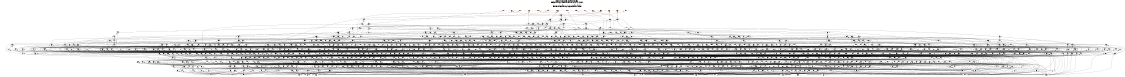 # Network structure generated by ABC

digraph network {
size = "7.5,10";
center = true;
edge [dir = back];

{
  node [shape = plaintext];
  edge [style = invis];
  LevelTitle1 [label=""];
  LevelTitle2 [label=""];
  Level15 [label = ""];
  Level14 [label = ""];
  Level13 [label = ""];
  Level12 [label = ""];
  Level11 [label = ""];
  Level10 [label = ""];
  Level9 [label = ""];
  Level8 [label = ""];
  Level7 [label = ""];
  Level6 [label = ""];
  Level5 [label = ""];
  Level4 [label = ""];
  Level3 [label = ""];
  Level2 [label = ""];
  Level1 [label = ""];
  Level0 [label = ""];
  LevelTitle1 ->  LevelTitle2 ->  Level15 ->  Level14 ->  Level13 ->  Level12 ->  Level11 ->  Level10 ->  Level9 ->  Level8 ->  Level7 ->  Level6 ->  Level5 ->  Level4 ->  Level3 ->  Level2 ->  Level1 ->  Level0;
}

{
  rank = same;
  LevelTitle1;
  title1 [shape=plaintext,
          fontsize=20,
          fontname = "Times-Roman",
          label="Network structure visualized by ABC\nBenchmark \"top\". Time was Thu Oct  8 20:19:15 2020. "
         ];
}

{
  rank = same;
  LevelTitle2;
  title2 [shape=plaintext,
          fontsize=18,
          fontname = "Times-Roman",
          label="The network contains 1081 logic nodes and 0 latches.\n"
         ];
}

{
  rank = same;
  Level15;
  Node18 [label = "o_1_", shape = invtriangle, color = coral, fillcolor = coral];
  Node19 [label = "o_2_", shape = invtriangle, color = coral, fillcolor = coral];
  Node20 [label = "o_0_", shape = invtriangle, color = coral, fillcolor = coral];
  Node21 [label = "o_12_", shape = invtriangle, color = coral, fillcolor = coral];
  Node22 [label = "o_11_", shape = invtriangle, color = coral, fillcolor = coral];
  Node23 [label = "o_14_", shape = invtriangle, color = coral, fillcolor = coral];
  Node24 [label = "o_13_", shape = invtriangle, color = coral, fillcolor = coral];
  Node25 [label = "o_10_", shape = invtriangle, color = coral, fillcolor = coral];
  Node26 [label = "o_9_", shape = invtriangle, color = coral, fillcolor = coral];
  Node27 [label = "o_7_", shape = invtriangle, color = coral, fillcolor = coral];
  Node28 [label = "o_8_", shape = invtriangle, color = coral, fillcolor = coral];
  Node29 [label = "o_5_", shape = invtriangle, color = coral, fillcolor = coral];
  Node30 [label = "o_6_", shape = invtriangle, color = coral, fillcolor = coral];
  Node31 [label = "o_3_", shape = invtriangle, color = coral, fillcolor = coral];
  Node32 [label = "o_4_", shape = invtriangle, color = coral, fillcolor = coral];
}

{
  rank = same;
  Level14;
  Node964 [label = "964\n", shape = ellipse];
}

{
  rank = same;
  Level13;
  Node651 [label = "651\n", shape = ellipse];
  Node789 [label = "789\n", shape = ellipse];
  Node856 [label = "856\n", shape = ellipse];
  Node963 [label = "963\n", shape = ellipse];
  Node1021 [label = "1021\n", shape = ellipse];
  Node1079 [label = "1079\n", shape = ellipse];
}

{
  rank = same;
  Level12;
  Node322 [label = "322\n", shape = ellipse];
  Node510 [label = "510\n", shape = ellipse];
  Node650 [label = "650\n", shape = ellipse];
  Node788 [label = "788\n", shape = ellipse];
  Node855 [label = "855\n", shape = ellipse];
  Node962 [label = "962\n", shape = ellipse];
  Node1020 [label = "1020\n", shape = ellipse];
  Node1078 [label = "1078\n", shape = ellipse];
  Node1112 [label = "1112\n", shape = ellipse];
}

{
  rank = same;
  Level11;
  Node195 [label = "195\n", shape = ellipse];
  Node321 [label = "321\n", shape = ellipse];
  Node417 [label = "417\n", shape = ellipse];
  Node509 [label = "509\n", shape = ellipse];
  Node574 [label = "574\n", shape = ellipse];
  Node649 [label = "649\n", shape = ellipse];
  Node718 [label = "718\n", shape = ellipse];
  Node787 [label = "787\n", shape = ellipse];
  Node815 [label = "815\n", shape = ellipse];
  Node834 [label = "834\n", shape = ellipse];
  Node854 [label = "854\n", shape = ellipse];
  Node879 [label = "879\n", shape = ellipse];
  Node917 [label = "917\n", shape = ellipse];
  Node938 [label = "938\n", shape = ellipse];
  Node961 [label = "961\n", shape = ellipse];
  Node990 [label = "990\n", shape = ellipse];
  Node1019 [label = "1019\n", shape = ellipse];
  Node1046 [label = "1046\n", shape = ellipse];
  Node1077 [label = "1077\n", shape = ellipse];
  Node1111 [label = "1111\n", shape = ellipse];
}

{
  rank = same;
  Level10;
  Node194 [label = "194\n", shape = ellipse];
  Node320 [label = "320\n", shape = ellipse];
  Node416 [label = "416\n", shape = ellipse];
  Node449 [label = "449\n", shape = ellipse];
  Node508 [label = "508\n", shape = ellipse];
  Node573 [label = "573\n", shape = ellipse];
  Node648 [label = "648\n", shape = ellipse];
  Node717 [label = "717\n", shape = ellipse];
  Node786 [label = "786\n", shape = ellipse];
  Node814 [label = "814\n", shape = ellipse];
  Node833 [label = "833\n", shape = ellipse];
  Node853 [label = "853\n", shape = ellipse];
  Node878 [label = "878\n", shape = ellipse];
  Node885 [label = "885\n", shape = ellipse];
  Node916 [label = "916\n", shape = ellipse];
  Node937 [label = "937\n", shape = ellipse];
  Node960 [label = "960\n", shape = ellipse];
  Node989 [label = "989\n", shape = ellipse];
  Node997 [label = "997\n", shape = ellipse];
  Node1018 [label = "1018\n", shape = ellipse];
  Node1045 [label = "1045\n", shape = ellipse];
  Node1058 [label = "1058\n", shape = ellipse];
  Node1076 [label = "1076\n", shape = ellipse];
  Node1110 [label = "1110\n", shape = ellipse];
  Node1113 [label = "1113\n", shape = ellipse];
}

{
  rank = same;
  Level9;
  Node110 [label = "110\n", shape = ellipse];
  Node193 [label = "193\n", shape = ellipse];
  Node239 [label = "239\n", shape = ellipse];
  Node283 [label = "283\n", shape = ellipse];
  Node319 [label = "319\n", shape = ellipse];
  Node357 [label = "357\n", shape = ellipse];
  Node385 [label = "385\n", shape = ellipse];
  Node415 [label = "415\n", shape = ellipse];
  Node448 [label = "448\n", shape = ellipse];
  Node479 [label = "479\n", shape = ellipse];
  Node493 [label = "493\n", shape = ellipse];
  Node507 [label = "507\n", shape = ellipse];
  Node529 [label = "529\n", shape = ellipse];
  Node554 [label = "554\n", shape = ellipse];
  Node572 [label = "572\n", shape = ellipse];
  Node602 [label = "602\n", shape = ellipse];
  Node619 [label = "619\n", shape = ellipse];
  Node638 [label = "638\n", shape = ellipse];
  Node676 [label = "676\n", shape = ellipse];
  Node694 [label = "694\n", shape = ellipse];
  Node716 [label = "716\n", shape = ellipse];
  Node742 [label = "742\n", shape = ellipse];
  Node761 [label = "761\n", shape = ellipse];
  Node785 [label = "785\n", shape = ellipse];
  Node797 [label = "797\n", shape = ellipse];
  Node805 [label = "805\n", shape = ellipse];
  Node813 [label = "813\n", shape = ellipse];
  Node823 [label = "823\n", shape = ellipse];
  Node832 [label = "832\n", shape = ellipse];
  Node838 [label = "838\n", shape = ellipse];
  Node846 [label = "846\n", shape = ellipse];
  Node864 [label = "864\n", shape = ellipse];
  Node877 [label = "877\n", shape = ellipse];
  Node884 [label = "884\n", shape = ellipse];
  Node894 [label = "894\n", shape = ellipse];
  Node901 [label = "901\n", shape = ellipse];
  Node907 [label = "907\n", shape = ellipse];
  Node915 [label = "915\n", shape = ellipse];
  Node923 [label = "923\n", shape = ellipse];
  Node930 [label = "930\n", shape = ellipse];
  Node936 [label = "936\n", shape = ellipse];
  Node946 [label = "946\n", shape = ellipse];
  Node954 [label = "954\n", shape = ellipse];
  Node972 [label = "972\n", shape = ellipse];
  Node980 [label = "980\n", shape = ellipse];
  Node988 [label = "988\n", shape = ellipse];
  Node996 [label = "996\n", shape = ellipse];
  Node1004 [label = "1004\n", shape = ellipse];
  Node1011 [label = "1011\n", shape = ellipse];
  Node1028 [label = "1028\n", shape = ellipse];
  Node1036 [label = "1036\n", shape = ellipse];
  Node1044 [label = "1044\n", shape = ellipse];
  Node1050 [label = "1050\n", shape = ellipse];
  Node1057 [label = "1057\n", shape = ellipse];
  Node1063 [label = "1063\n", shape = ellipse];
  Node1068 [label = "1068\n", shape = ellipse];
  Node1085 [label = "1085\n", shape = ellipse];
  Node1093 [label = "1093\n", shape = ellipse];
  Node1101 [label = "1101\n", shape = ellipse];
  Node1109 [label = "1109\n", shape = ellipse];
}

{
  rank = same;
  Level8;
  Node109 [label = "109\n", shape = ellipse];
  Node192 [label = "192\n", shape = ellipse];
  Node238 [label = "238\n", shape = ellipse];
  Node282 [label = "282\n", shape = ellipse];
  Node318 [label = "318\n", shape = ellipse];
  Node356 [label = "356\n", shape = ellipse];
  Node384 [label = "384\n", shape = ellipse];
  Node414 [label = "414\n", shape = ellipse];
  Node429 [label = "429\n", shape = ellipse];
  Node447 [label = "447\n", shape = ellipse];
  Node478 [label = "478\n", shape = ellipse];
  Node492 [label = "492\n", shape = ellipse];
  Node506 [label = "506\n", shape = ellipse];
  Node528 [label = "528\n", shape = ellipse];
  Node553 [label = "553\n", shape = ellipse];
  Node571 [label = "571\n", shape = ellipse];
  Node601 [label = "601\n", shape = ellipse];
  Node618 [label = "618\n", shape = ellipse];
  Node637 [label = "637\n", shape = ellipse];
  Node647 [label = "647\n", shape = ellipse];
  Node675 [label = "675\n", shape = ellipse];
  Node693 [label = "693\n", shape = ellipse];
  Node715 [label = "715\n", shape = ellipse];
  Node741 [label = "741\n", shape = ellipse];
  Node760 [label = "760\n", shape = ellipse];
  Node784 [label = "784\n", shape = ellipse];
  Node796 [label = "796\n", shape = ellipse];
  Node804 [label = "804\n", shape = ellipse];
  Node812 [label = "812\n", shape = ellipse];
  Node822 [label = "822\n", shape = ellipse];
  Node831 [label = "831\n", shape = ellipse];
  Node837 [label = "837\n", shape = ellipse];
  Node845 [label = "845\n", shape = ellipse];
  Node852 [label = "852\n", shape = ellipse];
  Node863 [label = "863\n", shape = ellipse];
  Node869 [label = "869\n", shape = ellipse];
  Node876 [label = "876\n", shape = ellipse];
  Node883 [label = "883\n", shape = ellipse];
  Node893 [label = "893\n", shape = ellipse];
  Node900 [label = "900\n", shape = ellipse];
  Node906 [label = "906\n", shape = ellipse];
  Node914 [label = "914\n", shape = ellipse];
  Node922 [label = "922\n", shape = ellipse];
  Node929 [label = "929\n", shape = ellipse];
  Node935 [label = "935\n", shape = ellipse];
  Node945 [label = "945\n", shape = ellipse];
  Node953 [label = "953\n", shape = ellipse];
  Node959 [label = "959\n", shape = ellipse];
  Node971 [label = "971\n", shape = ellipse];
  Node979 [label = "979\n", shape = ellipse];
  Node987 [label = "987\n", shape = ellipse];
  Node995 [label = "995\n", shape = ellipse];
  Node1003 [label = "1003\n", shape = ellipse];
  Node1010 [label = "1010\n", shape = ellipse];
  Node1017 [label = "1017\n", shape = ellipse];
  Node1027 [label = "1027\n", shape = ellipse];
  Node1035 [label = "1035\n", shape = ellipse];
  Node1043 [label = "1043\n", shape = ellipse];
  Node1049 [label = "1049\n", shape = ellipse];
  Node1056 [label = "1056\n", shape = ellipse];
  Node1062 [label = "1062\n", shape = ellipse];
  Node1067 [label = "1067\n", shape = ellipse];
  Node1075 [label = "1075\n", shape = ellipse];
  Node1084 [label = "1084\n", shape = ellipse];
  Node1092 [label = "1092\n", shape = ellipse];
  Node1100 [label = "1100\n", shape = ellipse];
  Node1108 [label = "1108\n", shape = ellipse];
}

{
  rank = same;
  Level7;
  Node66 [label = "66\n", shape = ellipse];
  Node82 [label = "82\n", shape = ellipse];
  Node108 [label = "108\n", shape = ellipse];
  Node148 [label = "148\n", shape = ellipse];
  Node171 [label = "171\n", shape = ellipse];
  Node191 [label = "191\n", shape = ellipse];
  Node213 [label = "213\n", shape = ellipse];
  Node228 [label = "228\n", shape = ellipse];
  Node237 [label = "237\n", shape = ellipse];
  Node249 [label = "249\n", shape = ellipse];
  Node268 [label = "268\n", shape = ellipse];
  Node281 [label = "281\n", shape = ellipse];
  Node309 [label = "309\n", shape = ellipse];
  Node335 [label = "335\n", shape = ellipse];
  Node344 [label = "344\n", shape = ellipse];
  Node355 [label = "355\n", shape = ellipse];
  Node368 [label = "368\n", shape = ellipse];
  Node383 [label = "383\n", shape = ellipse];
  Node403 [label = "403\n", shape = ellipse];
  Node428 [label = "428\n", shape = ellipse];
  Node438 [label = "438\n", shape = ellipse];
  Node444 [label = "444\n", shape = ellipse];
  Node446 [label = "446\n", shape = ellipse];
  Node460 [label = "460\n", shape = ellipse];
  Node469 [label = "469\n", shape = ellipse];
  Node477 [label = "477\n", shape = ellipse];
  Node481 [label = "481\n", shape = ellipse];
  Node486 [label = "486\n", shape = ellipse];
  Node491 [label = "491\n", shape = ellipse];
  Node501 [label = "501\n", shape = ellipse];
  Node515 [label = "515\n", shape = ellipse];
  Node519 [label = "519\n", shape = ellipse];
  Node527 [label = "527\n", shape = ellipse];
  Node536 [label = "536\n", shape = ellipse];
  Node545 [label = "545\n", shape = ellipse];
  Node552 [label = "552\n", shape = ellipse];
  Node562 [label = "562\n", shape = ellipse];
  Node567 [label = "567\n", shape = ellipse];
  Node570 [label = "570\n", shape = ellipse];
  Node580 [label = "580\n", shape = ellipse];
  Node600 [label = "600\n", shape = ellipse];
  Node607 [label = "607\n", shape = ellipse];
  Node612 [label = "612\n", shape = ellipse];
  Node617 [label = "617\n", shape = ellipse];
  Node621 [label = "621\n", shape = ellipse];
  Node631 [label = "631\n", shape = ellipse];
  Node636 [label = "636\n", shape = ellipse];
  Node646 [label = "646\n", shape = ellipse];
  Node657 [label = "657\n", shape = ellipse];
  Node666 [label = "666\n", shape = ellipse];
  Node674 [label = "674\n", shape = ellipse];
  Node686 [label = "686\n", shape = ellipse];
  Node690 [label = "690\n", shape = ellipse];
  Node692 [label = "692\n", shape = ellipse];
  Node699 [label = "699\n", shape = ellipse];
  Node705 [label = "705\n", shape = ellipse];
  Node714 [label = "714\n", shape = ellipse];
  Node730 [label = "730\n", shape = ellipse];
  Node735 [label = "735\n", shape = ellipse];
  Node740 [label = "740\n", shape = ellipse];
  Node754 [label = "754\n", shape = ellipse];
  Node759 [label = "759\n", shape = ellipse];
  Node779 [label = "779\n", shape = ellipse];
  Node791 [label = "791\n", shape = ellipse];
  Node793 [label = "793\n", shape = ellipse];
  Node795 [label = "795\n", shape = ellipse];
  Node799 [label = "799\n", shape = ellipse];
  Node801 [label = "801\n", shape = ellipse];
  Node803 [label = "803\n", shape = ellipse];
  Node807 [label = "807\n", shape = ellipse];
  Node809 [label = "809\n", shape = ellipse];
  Node811 [label = "811\n", shape = ellipse];
  Node817 [label = "817\n", shape = ellipse];
  Node819 [label = "819\n", shape = ellipse];
  Node821 [label = "821\n", shape = ellipse];
  Node826 [label = "826\n", shape = ellipse];
  Node828 [label = "828\n", shape = ellipse];
  Node830 [label = "830\n", shape = ellipse];
  Node840 [label = "840\n", shape = ellipse];
  Node842 [label = "842\n", shape = ellipse];
  Node844 [label = "844\n", shape = ellipse];
  Node851 [label = "851\n", shape = ellipse];
  Node858 [label = "858\n", shape = ellipse];
  Node860 [label = "860\n", shape = ellipse];
  Node862 [label = "862\n", shape = ellipse];
  Node868 [label = "868\n", shape = ellipse];
  Node871 [label = "871\n", shape = ellipse];
  Node873 [label = "873\n", shape = ellipse];
  Node880 [label = "880\n", shape = ellipse];
  Node882 [label = "882\n", shape = ellipse];
  Node890 [label = "890\n", shape = ellipse];
  Node897 [label = "897\n", shape = ellipse];
  Node899 [label = "899\n", shape = ellipse];
  Node903 [label = "903\n", shape = ellipse];
  Node905 [label = "905\n", shape = ellipse];
  Node909 [label = "909\n", shape = ellipse];
  Node911 [label = "911\n", shape = ellipse];
  Node913 [label = "913\n", shape = ellipse];
  Node918 [label = "918\n", shape = ellipse];
  Node919 [label = "919\n", shape = ellipse];
  Node921 [label = "921\n", shape = ellipse];
  Node925 [label = "925\n", shape = ellipse];
  Node927 [label = "927\n", shape = ellipse];
  Node928 [label = "928\n", shape = ellipse];
  Node932 [label = "932\n", shape = ellipse];
  Node934 [label = "934\n", shape = ellipse];
  Node940 [label = "940\n", shape = ellipse];
  Node942 [label = "942\n", shape = ellipse];
  Node948 [label = "948\n", shape = ellipse];
  Node950 [label = "950\n", shape = ellipse];
  Node952 [label = "952\n", shape = ellipse];
  Node958 [label = "958\n", shape = ellipse];
  Node966 [label = "966\n", shape = ellipse];
  Node968 [label = "968\n", shape = ellipse];
  Node970 [label = "970\n", shape = ellipse];
  Node974 [label = "974\n", shape = ellipse];
  Node976 [label = "976\n", shape = ellipse];
  Node978 [label = "978\n", shape = ellipse];
  Node982 [label = "982\n", shape = ellipse];
  Node984 [label = "984\n", shape = ellipse];
  Node986 [label = "986\n", shape = ellipse];
  Node992 [label = "992\n", shape = ellipse];
  Node994 [label = "994\n", shape = ellipse];
  Node998 [label = "998\n", shape = ellipse];
  Node1000 [label = "1000\n", shape = ellipse];
  Node1002 [label = "1002\n", shape = ellipse];
  Node1006 [label = "1006\n", shape = ellipse];
  Node1008 [label = "1008\n", shape = ellipse];
  Node1009 [label = "1009\n", shape = ellipse];
  Node1016 [label = "1016\n", shape = ellipse];
  Node1022 [label = "1022\n", shape = ellipse];
  Node1024 [label = "1024\n", shape = ellipse];
  Node1026 [label = "1026\n", shape = ellipse];
  Node1030 [label = "1030\n", shape = ellipse];
  Node1032 [label = "1032\n", shape = ellipse];
  Node1034 [label = "1034\n", shape = ellipse];
  Node1038 [label = "1038\n", shape = ellipse];
  Node1040 [label = "1040\n", shape = ellipse];
  Node1042 [label = "1042\n", shape = ellipse];
  Node1048 [label = "1048\n", shape = ellipse];
  Node1052 [label = "1052\n", shape = ellipse];
  Node1053 [label = "1053\n", shape = ellipse];
  Node1055 [label = "1055\n", shape = ellipse];
  Node1059 [label = "1059\n", shape = ellipse];
  Node1065 [label = "1065\n", shape = ellipse];
  Node1066 [label = "1066\n", shape = ellipse];
  Node1074 [label = "1074\n", shape = ellipse];
  Node1081 [label = "1081\n", shape = ellipse];
  Node1083 [label = "1083\n", shape = ellipse];
  Node1087 [label = "1087\n", shape = ellipse];
  Node1089 [label = "1089\n", shape = ellipse];
  Node1091 [label = "1091\n", shape = ellipse];
  Node1095 [label = "1095\n", shape = ellipse];
  Node1097 [label = "1097\n", shape = ellipse];
  Node1099 [label = "1099\n", shape = ellipse];
  Node1105 [label = "1105\n", shape = ellipse];
}

{
  rank = same;
  Level6;
  Node65 [label = "65\n", shape = ellipse];
  Node81 [label = "81\n", shape = ellipse];
  Node107 [label = "107\n", shape = ellipse];
  Node147 [label = "147\n", shape = ellipse];
  Node170 [label = "170\n", shape = ellipse];
  Node190 [label = "190\n", shape = ellipse];
  Node212 [label = "212\n", shape = ellipse];
  Node227 [label = "227\n", shape = ellipse];
  Node236 [label = "236\n", shape = ellipse];
  Node248 [label = "248\n", shape = ellipse];
  Node267 [label = "267\n", shape = ellipse];
  Node280 [label = "280\n", shape = ellipse];
  Node297 [label = "297\n", shape = ellipse];
  Node308 [label = "308\n", shape = ellipse];
  Node317 [label = "317\n", shape = ellipse];
  Node334 [label = "334\n", shape = ellipse];
  Node343 [label = "343\n", shape = ellipse];
  Node354 [label = "354\n", shape = ellipse];
  Node367 [label = "367\n", shape = ellipse];
  Node376 [label = "376\n", shape = ellipse];
  Node382 [label = "382\n", shape = ellipse];
  Node393 [label = "393\n", shape = ellipse];
  Node402 [label = "402\n", shape = ellipse];
  Node413 [label = "413\n", shape = ellipse];
  Node427 [label = "427\n", shape = ellipse];
  Node437 [label = "437\n", shape = ellipse];
  Node443 [label = "443\n", shape = ellipse];
  Node445 [label = "445\n", shape = ellipse];
  Node459 [label = "459\n", shape = ellipse];
  Node468 [label = "468\n", shape = ellipse];
  Node476 [label = "476\n", shape = ellipse];
  Node480 [label = "480\n", shape = ellipse];
  Node485 [label = "485\n", shape = ellipse];
  Node490 [label = "490\n", shape = ellipse];
  Node498 [label = "498\n", shape = ellipse];
  Node505 [label = "505\n", shape = ellipse];
  Node514 [label = "514\n", shape = ellipse];
  Node518 [label = "518\n", shape = ellipse];
  Node526 [label = "526\n", shape = ellipse];
  Node535 [label = "535\n", shape = ellipse];
  Node544 [label = "544\n", shape = ellipse];
  Node551 [label = "551\n", shape = ellipse];
  Node561 [label = "561\n", shape = ellipse];
  Node566 [label = "566\n", shape = ellipse];
  Node569 [label = "569\n", shape = ellipse];
  Node579 [label = "579\n", shape = ellipse];
  Node582 [label = "582\n", shape = ellipse];
  Node599 [label = "599\n", shape = ellipse];
  Node606 [label = "606\n", shape = ellipse];
  Node611 [label = "611\n", shape = ellipse];
  Node616 [label = "616\n", shape = ellipse];
  Node620 [label = "620\n", shape = ellipse];
  Node630 [label = "630\n", shape = ellipse];
  Node635 [label = "635\n", shape = ellipse];
  Node640 [label = "640\n", shape = ellipse];
  Node645 [label = "645\n", shape = ellipse];
  Node656 [label = "656\n", shape = ellipse];
  Node665 [label = "665\n", shape = ellipse];
  Node673 [label = "673\n", shape = ellipse];
  Node685 [label = "685\n", shape = ellipse];
  Node689 [label = "689\n", shape = ellipse];
  Node691 [label = "691\n", shape = ellipse];
  Node698 [label = "698\n", shape = ellipse];
  Node704 [label = "704\n", shape = ellipse];
  Node713 [label = "713\n", shape = ellipse];
  Node722 [label = "722\n", shape = ellipse];
  Node729 [label = "729\n", shape = ellipse];
  Node734 [label = "734\n", shape = ellipse];
  Node739 [label = "739\n", shape = ellipse];
  Node753 [label = "753\n", shape = ellipse];
  Node758 [label = "758\n", shape = ellipse];
  Node770 [label = "770\n", shape = ellipse];
  Node778 [label = "778\n", shape = ellipse];
  Node790 [label = "790\n", shape = ellipse];
  Node792 [label = "792\n", shape = ellipse];
  Node794 [label = "794\n", shape = ellipse];
  Node798 [label = "798\n", shape = ellipse];
  Node800 [label = "800\n", shape = ellipse];
  Node802 [label = "802\n", shape = ellipse];
  Node806 [label = "806\n", shape = ellipse];
  Node808 [label = "808\n", shape = ellipse];
  Node810 [label = "810\n", shape = ellipse];
  Node816 [label = "816\n", shape = ellipse];
  Node818 [label = "818\n", shape = ellipse];
  Node820 [label = "820\n", shape = ellipse];
  Node824 [label = "824\n", shape = ellipse];
  Node825 [label = "825\n", shape = ellipse];
  Node827 [label = "827\n", shape = ellipse];
  Node829 [label = "829\n", shape = ellipse];
  Node836 [label = "836\n", shape = ellipse];
  Node839 [label = "839\n", shape = ellipse];
  Node841 [label = "841\n", shape = ellipse];
  Node843 [label = "843\n", shape = ellipse];
  Node848 [label = "848\n", shape = ellipse];
  Node850 [label = "850\n", shape = ellipse];
  Node857 [label = "857\n", shape = ellipse];
  Node859 [label = "859\n", shape = ellipse];
  Node861 [label = "861\n", shape = ellipse];
  Node867 [label = "867\n", shape = ellipse];
  Node870 [label = "870\n", shape = ellipse];
  Node872 [label = "872\n", shape = ellipse];
  Node875 [label = "875\n", shape = ellipse];
  Node881 [label = "881\n", shape = ellipse];
  Node889 [label = "889\n", shape = ellipse];
  Node892 [label = "892\n", shape = ellipse];
  Node895 [label = "895\n", shape = ellipse];
  Node896 [label = "896\n", shape = ellipse];
  Node898 [label = "898\n", shape = ellipse];
  Node902 [label = "902\n", shape = ellipse];
  Node904 [label = "904\n", shape = ellipse];
  Node908 [label = "908\n", shape = ellipse];
  Node910 [label = "910\n", shape = ellipse];
  Node912 [label = "912\n", shape = ellipse];
  Node920 [label = "920\n", shape = ellipse];
  Node924 [label = "924\n", shape = ellipse];
  Node926 [label = "926\n", shape = ellipse];
  Node931 [label = "931\n", shape = ellipse];
  Node933 [label = "933\n", shape = ellipse];
  Node939 [label = "939\n", shape = ellipse];
  Node941 [label = "941\n", shape = ellipse];
  Node944 [label = "944\n", shape = ellipse];
  Node947 [label = "947\n", shape = ellipse];
  Node949 [label = "949\n", shape = ellipse];
  Node951 [label = "951\n", shape = ellipse];
  Node955 [label = "955\n", shape = ellipse];
  Node965 [label = "965\n", shape = ellipse];
  Node967 [label = "967\n", shape = ellipse];
  Node969 [label = "969\n", shape = ellipse];
  Node973 [label = "973\n", shape = ellipse];
  Node975 [label = "975\n", shape = ellipse];
  Node977 [label = "977\n", shape = ellipse];
  Node981 [label = "981\n", shape = ellipse];
  Node983 [label = "983\n", shape = ellipse];
  Node985 [label = "985\n", shape = ellipse];
  Node991 [label = "991\n", shape = ellipse];
  Node993 [label = "993\n", shape = ellipse];
  Node999 [label = "999\n", shape = ellipse];
  Node1001 [label = "1001\n", shape = ellipse];
  Node1005 [label = "1005\n", shape = ellipse];
  Node1007 [label = "1007\n", shape = ellipse];
  Node1013 [label = "1013\n", shape = ellipse];
  Node1015 [label = "1015\n", shape = ellipse];
  Node1023 [label = "1023\n", shape = ellipse];
  Node1025 [label = "1025\n", shape = ellipse];
  Node1029 [label = "1029\n", shape = ellipse];
  Node1031 [label = "1031\n", shape = ellipse];
  Node1033 [label = "1033\n", shape = ellipse];
  Node1037 [label = "1037\n", shape = ellipse];
  Node1039 [label = "1039\n", shape = ellipse];
  Node1041 [label = "1041\n", shape = ellipse];
  Node1047 [label = "1047\n", shape = ellipse];
  Node1051 [label = "1051\n", shape = ellipse];
  Node1054 [label = "1054\n", shape = ellipse];
  Node1061 [label = "1061\n", shape = ellipse];
  Node1064 [label = "1064\n", shape = ellipse];
  Node1070 [label = "1070\n", shape = ellipse];
  Node1071 [label = "1071\n", shape = ellipse];
  Node1080 [label = "1080\n", shape = ellipse];
  Node1082 [label = "1082\n", shape = ellipse];
  Node1086 [label = "1086\n", shape = ellipse];
  Node1088 [label = "1088\n", shape = ellipse];
  Node1090 [label = "1090\n", shape = ellipse];
  Node1094 [label = "1094\n", shape = ellipse];
  Node1096 [label = "1096\n", shape = ellipse];
  Node1098 [label = "1098\n", shape = ellipse];
  Node1103 [label = "1103\n", shape = ellipse];
  Node1104 [label = "1104\n", shape = ellipse];
  Node1107 [label = "1107\n", shape = ellipse];
}

{
  rank = same;
  Level5;
  Node46 [label = "46\n", shape = ellipse];
  Node60 [label = "60\n", shape = ellipse];
  Node64 [label = "64\n", shape = ellipse];
  Node73 [label = "73\n", shape = ellipse];
  Node75 [label = "75\n", shape = ellipse];
  Node80 [label = "80\n", shape = ellipse];
  Node96 [label = "96\n", shape = ellipse];
  Node100 [label = "100\n", shape = ellipse];
  Node106 [label = "106\n", shape = ellipse];
  Node124 [label = "124\n", shape = ellipse];
  Node133 [label = "133\n", shape = ellipse];
  Node135 [label = "135\n", shape = ellipse];
  Node146 [label = "146\n", shape = ellipse];
  Node152 [label = "152\n", shape = ellipse];
  Node159 [label = "159\n", shape = ellipse];
  Node169 [label = "169\n", shape = ellipse];
  Node177 [label = "177\n", shape = ellipse];
  Node184 [label = "184\n", shape = ellipse];
  Node189 [label = "189\n", shape = ellipse];
  Node202 [label = "202\n", shape = ellipse];
  Node207 [label = "207\n", shape = ellipse];
  Node211 [label = "211\n", shape = ellipse];
  Node219 [label = "219\n", shape = ellipse];
  Node224 [label = "224\n", shape = ellipse];
  Node226 [label = "226\n", shape = ellipse];
  Node230 [label = "230\n", shape = ellipse];
  Node232 [label = "232\n", shape = ellipse];
  Node235 [label = "235\n", shape = ellipse];
  Node242 [label = "242\n", shape = ellipse];
  Node243 [label = "243\n", shape = ellipse];
  Node247 [label = "247\n", shape = ellipse];
  Node255 [label = "255\n", shape = ellipse];
  Node262 [label = "262\n", shape = ellipse];
  Node266 [label = "266\n", shape = ellipse];
  Node270 [label = "270\n", shape = ellipse];
  Node278 [label = "278\n", shape = ellipse];
  Node279 [label = "279\n", shape = ellipse];
  Node296 [label = "296\n", shape = ellipse];
  Node304 [label = "304\n", shape = ellipse];
  Node316 [label = "316\n", shape = ellipse];
  Node327 [label = "327\n", shape = ellipse];
  Node331 [label = "331\n", shape = ellipse];
  Node333 [label = "333\n", shape = ellipse];
  Node338 [label = "338\n", shape = ellipse];
  Node341 [label = "341\n", shape = ellipse];
  Node342 [label = "342\n", shape = ellipse];
  Node348 [label = "348\n", shape = ellipse];
  Node349 [label = "349\n", shape = ellipse];
  Node353 [label = "353\n", shape = ellipse];
  Node359 [label = "359\n", shape = ellipse];
  Node364 [label = "364\n", shape = ellipse];
  Node366 [label = "366\n", shape = ellipse];
  Node371 [label = "371\n", shape = ellipse];
  Node375 [label = "375\n", shape = ellipse];
  Node377 [label = "377\n", shape = ellipse];
  Node378 [label = "378\n", shape = ellipse];
  Node381 [label = "381\n", shape = ellipse];
  Node392 [label = "392\n", shape = ellipse];
  Node396 [label = "396\n", shape = ellipse];
  Node399 [label = "399\n", shape = ellipse];
  Node412 [label = "412\n", shape = ellipse];
  Node421 [label = "421\n", shape = ellipse];
  Node423 [label = "423\n", shape = ellipse];
  Node425 [label = "425\n", shape = ellipse];
  Node426 [label = "426\n", shape = ellipse];
  Node432 [label = "432\n", shape = ellipse];
  Node436 [label = "436\n", shape = ellipse];
  Node440 [label = "440\n", shape = ellipse];
  Node442 [label = "442\n", shape = ellipse];
  Node458 [label = "458\n", shape = ellipse];
  Node462 [label = "462\n", shape = ellipse];
  Node465 [label = "465\n", shape = ellipse];
  Node467 [label = "467\n", shape = ellipse];
  Node472 [label = "472\n", shape = ellipse];
  Node475 [label = "475\n", shape = ellipse];
  Node484 [label = "484\n", shape = ellipse];
  Node489 [label = "489\n", shape = ellipse];
  Node497 [label = "497\n", shape = ellipse];
  Node504 [label = "504\n", shape = ellipse];
  Node513 [label = "513\n", shape = ellipse];
  Node517 [label = "517\n", shape = ellipse];
  Node520 [label = "520\n", shape = ellipse];
  Node521 [label = "521\n", shape = ellipse];
  Node525 [label = "525\n", shape = ellipse];
  Node534 [label = "534\n", shape = ellipse];
  Node541 [label = "541\n", shape = ellipse];
  Node543 [label = "543\n", shape = ellipse];
  Node550 [label = "550\n", shape = ellipse];
  Node556 [label = "556\n", shape = ellipse];
  Node557 [label = "557\n", shape = ellipse];
  Node560 [label = "560\n", shape = ellipse];
  Node564 [label = "564\n", shape = ellipse];
  Node565 [label = "565\n", shape = ellipse];
  Node568 [label = "568\n", shape = ellipse];
  Node576 [label = "576\n", shape = ellipse];
  Node578 [label = "578\n", shape = ellipse];
  Node581 [label = "581\n", shape = ellipse];
  Node585 [label = "585\n", shape = ellipse];
  Node592 [label = "592\n", shape = ellipse];
  Node598 [label = "598\n", shape = ellipse];
  Node604 [label = "604\n", shape = ellipse];
  Node605 [label = "605\n", shape = ellipse];
  Node608 [label = "608\n", shape = ellipse];
  Node614 [label = "614\n", shape = ellipse];
  Node615 [label = "615\n", shape = ellipse];
  Node624 [label = "624\n", shape = ellipse];
  Node629 [label = "629\n", shape = ellipse];
  Node634 [label = "634\n", shape = ellipse];
  Node639 [label = "639\n", shape = ellipse];
  Node644 [label = "644\n", shape = ellipse];
  Node655 [label = "655\n", shape = ellipse];
  Node660 [label = "660\n", shape = ellipse];
  Node664 [label = "664\n", shape = ellipse];
  Node671 [label = "671\n", shape = ellipse];
  Node672 [label = "672\n", shape = ellipse];
  Node680 [label = "680\n", shape = ellipse];
  Node684 [label = "684\n", shape = ellipse];
  Node688 [label = "688\n", shape = ellipse];
  Node697 [label = "697\n", shape = ellipse];
  Node701 [label = "701\n", shape = ellipse];
  Node702 [label = "702\n", shape = ellipse];
  Node703 [label = "703\n", shape = ellipse];
  Node707 [label = "707\n", shape = ellipse];
  Node708 [label = "708\n", shape = ellipse];
  Node712 [label = "712\n", shape = ellipse];
  Node721 [label = "721\n", shape = ellipse];
  Node724 [label = "724\n", shape = ellipse];
  Node728 [label = "728\n", shape = ellipse];
  Node733 [label = "733\n", shape = ellipse];
  Node737 [label = "737\n", shape = ellipse];
  Node738 [label = "738\n", shape = ellipse];
  Node746 [label = "746\n", shape = ellipse];
  Node751 [label = "751\n", shape = ellipse];
  Node752 [label = "752\n", shape = ellipse];
  Node756 [label = "756\n", shape = ellipse];
  Node757 [label = "757\n", shape = ellipse];
  Node769 [label = "769\n", shape = ellipse];
  Node772 [label = "772\n", shape = ellipse];
  Node773 [label = "773\n", shape = ellipse];
  Node783 [label = "783\n", shape = ellipse];
  Node835 [label = "835\n", shape = ellipse];
  Node847 [label = "847\n", shape = ellipse];
  Node849 [label = "849\n", shape = ellipse];
  Node866 [label = "866\n", shape = ellipse];
  Node874 [label = "874\n", shape = ellipse];
  Node891 [label = "891\n", shape = ellipse];
  Node943 [label = "943\n", shape = ellipse];
  Node957 [label = "957\n", shape = ellipse];
  Node1012 [label = "1012\n", shape = ellipse];
  Node1014 [label = "1014\n", shape = ellipse];
  Node1060 [label = "1060\n", shape = ellipse];
  Node1069 [label = "1069\n", shape = ellipse];
  Node1073 [label = "1073\n", shape = ellipse];
  Node1102 [label = "1102\n", shape = ellipse];
  Node1106 [label = "1106\n", shape = ellipse];
}

{
  rank = same;
  Level4;
  Node45 [label = "45\n", shape = ellipse];
  Node59 [label = "59\n", shape = ellipse];
  Node68 [label = "68\n", shape = ellipse];
  Node72 [label = "72\n", shape = ellipse];
  Node74 [label = "74\n", shape = ellipse];
  Node79 [label = "79\n", shape = ellipse];
  Node88 [label = "88\n", shape = ellipse];
  Node95 [label = "95\n", shape = ellipse];
  Node99 [label = "99\n", shape = ellipse];
  Node117 [label = "117\n", shape = ellipse];
  Node123 [label = "123\n", shape = ellipse];
  Node132 [label = "132\n", shape = ellipse];
  Node145 [label = "145\n", shape = ellipse];
  Node151 [label = "151\n", shape = ellipse];
  Node158 [label = "158\n", shape = ellipse];
  Node168 [label = "168\n", shape = ellipse];
  Node176 [label = "176\n", shape = ellipse];
  Node183 [label = "183\n", shape = ellipse];
  Node188 [label = "188\n", shape = ellipse];
  Node201 [label = "201\n", shape = ellipse];
  Node206 [label = "206\n", shape = ellipse];
  Node210 [label = "210\n", shape = ellipse];
  Node218 [label = "218\n", shape = ellipse];
  Node223 [label = "223\n", shape = ellipse];
  Node229 [label = "229\n", shape = ellipse];
  Node234 [label = "234\n", shape = ellipse];
  Node241 [label = "241\n", shape = ellipse];
  Node246 [label = "246\n", shape = ellipse];
  Node254 [label = "254\n", shape = ellipse];
  Node261 [label = "261\n", shape = ellipse];
  Node265 [label = "265\n", shape = ellipse];
  Node277 [label = "277\n", shape = ellipse];
  Node288 [label = "288\n", shape = ellipse];
  Node291 [label = "291\n", shape = ellipse];
  Node295 [label = "295\n", shape = ellipse];
  Node303 [label = "303\n", shape = ellipse];
  Node307 [label = "307\n", shape = ellipse];
  Node313 [label = "313\n", shape = ellipse];
  Node326 [label = "326\n", shape = ellipse];
  Node330 [label = "330\n", shape = ellipse];
  Node332 [label = "332\n", shape = ellipse];
  Node337 [label = "337\n", shape = ellipse];
  Node340 [label = "340\n", shape = ellipse];
  Node347 [label = "347\n", shape = ellipse];
  Node352 [label = "352\n", shape = ellipse];
  Node358 [label = "358\n", shape = ellipse];
  Node363 [label = "363\n", shape = ellipse];
  Node365 [label = "365\n", shape = ellipse];
  Node370 [label = "370\n", shape = ellipse];
  Node374 [label = "374\n", shape = ellipse];
  Node380 [label = "380\n", shape = ellipse];
  Node387 [label = "387\n", shape = ellipse];
  Node388 [label = "388\n", shape = ellipse];
  Node391 [label = "391\n", shape = ellipse];
  Node395 [label = "395\n", shape = ellipse];
  Node398 [label = "398\n", shape = ellipse];
  Node401 [label = "401\n", shape = ellipse];
  Node407 [label = "407\n", shape = ellipse];
  Node409 [label = "409\n", shape = ellipse];
  Node411 [label = "411\n", shape = ellipse];
  Node420 [label = "420\n", shape = ellipse];
  Node422 [label = "422\n", shape = ellipse];
  Node431 [label = "431\n", shape = ellipse];
  Node435 [label = "435\n", shape = ellipse];
  Node439 [label = "439\n", shape = ellipse];
  Node441 [label = "441\n", shape = ellipse];
  Node457 [label = "457\n", shape = ellipse];
  Node461 [label = "461\n", shape = ellipse];
  Node464 [label = "464\n", shape = ellipse];
  Node471 [label = "471\n", shape = ellipse];
  Node474 [label = "474\n", shape = ellipse];
  Node483 [label = "483\n", shape = ellipse];
  Node488 [label = "488\n", shape = ellipse];
  Node496 [label = "496\n", shape = ellipse];
  Node500 [label = "500\n", shape = ellipse];
  Node512 [label = "512\n", shape = ellipse];
  Node516 [label = "516\n", shape = ellipse];
  Node524 [label = "524\n", shape = ellipse];
  Node533 [label = "533\n", shape = ellipse];
  Node540 [label = "540\n", shape = ellipse];
  Node542 [label = "542\n", shape = ellipse];
  Node549 [label = "549\n", shape = ellipse];
  Node555 [label = "555\n", shape = ellipse];
  Node559 [label = "559\n", shape = ellipse];
  Node563 [label = "563\n", shape = ellipse];
  Node575 [label = "575\n", shape = ellipse];
  Node577 [label = "577\n", shape = ellipse];
  Node584 [label = "584\n", shape = ellipse];
  Node591 [label = "591\n", shape = ellipse];
  Node597 [label = "597\n", shape = ellipse];
  Node603 [label = "603\n", shape = ellipse];
  Node610 [label = "610\n", shape = ellipse];
  Node613 [label = "613\n", shape = ellipse];
  Node623 [label = "623\n", shape = ellipse];
  Node628 [label = "628\n", shape = ellipse];
  Node633 [label = "633\n", shape = ellipse];
  Node642 [label = "642\n", shape = ellipse];
  Node643 [label = "643\n", shape = ellipse];
  Node654 [label = "654\n", shape = ellipse];
  Node659 [label = "659\n", shape = ellipse];
  Node663 [label = "663\n", shape = ellipse];
  Node670 [label = "670\n", shape = ellipse];
  Node679 [label = "679\n", shape = ellipse];
  Node683 [label = "683\n", shape = ellipse];
  Node687 [label = "687\n", shape = ellipse];
  Node696 [label = "696\n", shape = ellipse];
  Node700 [label = "700\n", shape = ellipse];
  Node706 [label = "706\n", shape = ellipse];
  Node711 [label = "711\n", shape = ellipse];
  Node720 [label = "720\n", shape = ellipse];
  Node723 [label = "723\n", shape = ellipse];
  Node727 [label = "727\n", shape = ellipse];
  Node732 [label = "732\n", shape = ellipse];
  Node736 [label = "736\n", shape = ellipse];
  Node745 [label = "745\n", shape = ellipse];
  Node750 [label = "750\n", shape = ellipse];
  Node766 [label = "766\n", shape = ellipse];
  Node771 [label = "771\n", shape = ellipse];
  Node777 [label = "777\n", shape = ellipse];
  Node782 [label = "782\n", shape = ellipse];
  Node865 [label = "865\n", shape = ellipse];
  Node888 [label = "888\n", shape = ellipse];
  Node956 [label = "956\n", shape = ellipse];
  Node1072 [label = "1072\n", shape = ellipse];
}

{
  rank = same;
  Level3;
  Node37 [label = "37\n", shape = ellipse];
  Node44 [label = "44\n", shape = ellipse];
  Node51 [label = "51\n", shape = ellipse];
  Node58 [label = "58\n", shape = ellipse];
  Node63 [label = "63\n", shape = ellipse];
  Node67 [label = "67\n", shape = ellipse];
  Node71 [label = "71\n", shape = ellipse];
  Node78 [label = "78\n", shape = ellipse];
  Node87 [label = "87\n", shape = ellipse];
  Node94 [label = "94\n", shape = ellipse];
  Node105 [label = "105\n", shape = ellipse];
  Node116 [label = "116\n", shape = ellipse];
  Node122 [label = "122\n", shape = ellipse];
  Node126 [label = "126\n", shape = ellipse];
  Node131 [label = "131\n", shape = ellipse];
  Node134 [label = "134\n", shape = ellipse];
  Node140 [label = "140\n", shape = ellipse];
  Node144 [label = "144\n", shape = ellipse];
  Node154 [label = "154\n", shape = ellipse];
  Node157 [label = "157\n", shape = ellipse];
  Node167 [label = "167\n", shape = ellipse];
  Node173 [label = "173\n", shape = ellipse];
  Node175 [label = "175\n", shape = ellipse];
  Node178 [label = "178\n", shape = ellipse];
  Node182 [label = "182\n", shape = ellipse];
  Node187 [label = "187\n", shape = ellipse];
  Node200 [label = "200\n", shape = ellipse];
  Node205 [label = "205\n", shape = ellipse];
  Node209 [label = "209\n", shape = ellipse];
  Node214 [label = "214\n", shape = ellipse];
  Node217 [label = "217\n", shape = ellipse];
  Node222 [label = "222\n", shape = ellipse];
  Node225 [label = "225\n", shape = ellipse];
  Node233 [label = "233\n", shape = ellipse];
  Node240 [label = "240\n", shape = ellipse];
  Node244 [label = "244\n", shape = ellipse];
  Node245 [label = "245\n", shape = ellipse];
  Node251 [label = "251\n", shape = ellipse];
  Node253 [label = "253\n", shape = ellipse];
  Node257 [label = "257\n", shape = ellipse];
  Node260 [label = "260\n", shape = ellipse];
  Node264 [label = "264\n", shape = ellipse];
  Node276 [label = "276\n", shape = ellipse];
  Node287 [label = "287\n", shape = ellipse];
  Node290 [label = "290\n", shape = ellipse];
  Node294 [label = "294\n", shape = ellipse];
  Node302 [label = "302\n", shape = ellipse];
  Node306 [label = "306\n", shape = ellipse];
  Node311 [label = "311\n", shape = ellipse];
  Node312 [label = "312\n", shape = ellipse];
  Node315 [label = "315\n", shape = ellipse];
  Node325 [label = "325\n", shape = ellipse];
  Node329 [label = "329\n", shape = ellipse];
  Node336 [label = "336\n", shape = ellipse];
  Node339 [label = "339\n", shape = ellipse];
  Node346 [label = "346\n", shape = ellipse];
  Node351 [label = "351\n", shape = ellipse];
  Node362 [label = "362\n", shape = ellipse];
  Node369 [label = "369\n", shape = ellipse];
  Node373 [label = "373\n", shape = ellipse];
  Node379 [label = "379\n", shape = ellipse];
  Node386 [label = "386\n", shape = ellipse];
  Node390 [label = "390\n", shape = ellipse];
  Node394 [label = "394\n", shape = ellipse];
  Node397 [label = "397\n", shape = ellipse];
  Node400 [label = "400\n", shape = ellipse];
  Node406 [label = "406\n", shape = ellipse];
  Node408 [label = "408\n", shape = ellipse];
  Node410 [label = "410\n", shape = ellipse];
  Node418 [label = "418\n", shape = ellipse];
  Node419 [label = "419\n", shape = ellipse];
  Node424 [label = "424\n", shape = ellipse];
  Node430 [label = "430\n", shape = ellipse];
  Node456 [label = "456\n", shape = ellipse];
  Node463 [label = "463\n", shape = ellipse];
  Node470 [label = "470\n", shape = ellipse];
  Node473 [label = "473\n", shape = ellipse];
  Node482 [label = "482\n", shape = ellipse];
  Node487 [label = "487\n", shape = ellipse];
  Node495 [label = "495\n", shape = ellipse];
  Node499 [label = "499\n", shape = ellipse];
  Node503 [label = "503\n", shape = ellipse];
  Node511 [label = "511\n", shape = ellipse];
  Node522 [label = "522\n", shape = ellipse];
  Node523 [label = "523\n", shape = ellipse];
  Node532 [label = "532\n", shape = ellipse];
  Node539 [label = "539\n", shape = ellipse];
  Node548 [label = "548\n", shape = ellipse];
  Node583 [label = "583\n", shape = ellipse];
  Node588 [label = "588\n", shape = ellipse];
  Node590 [label = "590\n", shape = ellipse];
  Node594 [label = "594\n", shape = ellipse];
  Node596 [label = "596\n", shape = ellipse];
  Node609 [label = "609\n", shape = ellipse];
  Node622 [label = "622\n", shape = ellipse];
  Node627 [label = "627\n", shape = ellipse];
  Node632 [label = "632\n", shape = ellipse];
  Node641 [label = "641\n", shape = ellipse];
  Node653 [label = "653\n", shape = ellipse];
  Node658 [label = "658\n", shape = ellipse];
  Node662 [label = "662\n", shape = ellipse];
  Node669 [label = "669\n", shape = ellipse];
  Node682 [label = "682\n", shape = ellipse];
  Node695 [label = "695\n", shape = ellipse];
  Node710 [label = "710\n", shape = ellipse];
  Node719 [label = "719\n", shape = ellipse];
  Node726 [label = "726\n", shape = ellipse];
  Node731 [label = "731\n", shape = ellipse];
  Node744 [label = "744\n", shape = ellipse];
  Node749 [label = "749\n", shape = ellipse];
  Node765 [label = "765\n", shape = ellipse];
  Node768 [label = "768\n", shape = ellipse];
  Node776 [label = "776\n", shape = ellipse];
  Node781 [label = "781\n", shape = ellipse];
  Node887 [label = "887\n", shape = ellipse];
}

{
  rank = same;
  Level2;
  Node34 [label = "34\n", shape = ellipse];
  Node36 [label = "36\n", shape = ellipse];
  Node39 [label = "39\n", shape = ellipse];
  Node41 [label = "41\n", shape = ellipse];
  Node43 [label = "43\n", shape = ellipse];
  Node48 [label = "48\n", shape = ellipse];
  Node50 [label = "50\n", shape = ellipse];
  Node53 [label = "53\n", shape = ellipse];
  Node55 [label = "55\n", shape = ellipse];
  Node57 [label = "57\n", shape = ellipse];
  Node62 [label = "62\n", shape = ellipse];
  Node69 [label = "69\n", shape = ellipse];
  Node70 [label = "70\n", shape = ellipse];
  Node77 [label = "77\n", shape = ellipse];
  Node84 [label = "84\n", shape = ellipse];
  Node86 [label = "86\n", shape = ellipse];
  Node90 [label = "90\n", shape = ellipse];
  Node92 [label = "92\n", shape = ellipse];
  Node93 [label = "93\n", shape = ellipse];
  Node98 [label = "98\n", shape = ellipse];
  Node102 [label = "102\n", shape = ellipse];
  Node104 [label = "104\n", shape = ellipse];
  Node112 [label = "112\n", shape = ellipse];
  Node115 [label = "115\n", shape = ellipse];
  Node119 [label = "119\n", shape = ellipse];
  Node121 [label = "121\n", shape = ellipse];
  Node125 [label = "125\n", shape = ellipse];
  Node128 [label = "128\n", shape = ellipse];
  Node130 [label = "130\n", shape = ellipse];
  Node137 [label = "137\n", shape = ellipse];
  Node139 [label = "139\n", shape = ellipse];
  Node141 [label = "141\n", shape = ellipse];
  Node143 [label = "143\n", shape = ellipse];
  Node150 [label = "150\n", shape = ellipse];
  Node153 [label = "153\n", shape = ellipse];
  Node156 [label = "156\n", shape = ellipse];
  Node160 [label = "160\n", shape = ellipse];
  Node162 [label = "162\n", shape = ellipse];
  Node164 [label = "164\n", shape = ellipse];
  Node166 [label = "166\n", shape = ellipse];
  Node172 [label = "172\n", shape = ellipse];
  Node174 [label = "174\n", shape = ellipse];
  Node179 [label = "179\n", shape = ellipse];
  Node181 [label = "181\n", shape = ellipse];
  Node186 [label = "186\n", shape = ellipse];
  Node196 [label = "196\n", shape = ellipse];
  Node198 [label = "198\n", shape = ellipse];
  Node199 [label = "199\n", shape = ellipse];
  Node204 [label = "204\n", shape = ellipse];
  Node208 [label = "208\n", shape = ellipse];
  Node216 [label = "216\n", shape = ellipse];
  Node221 [label = "221\n", shape = ellipse];
  Node250 [label = "250\n", shape = ellipse];
  Node252 [label = "252\n", shape = ellipse];
  Node259 [label = "259\n", shape = ellipse];
  Node263 [label = "263\n", shape = ellipse];
  Node269 [label = "269\n", shape = ellipse];
  Node271 [label = "271\n", shape = ellipse];
  Node273 [label = "273\n", shape = ellipse];
  Node275 [label = "275\n", shape = ellipse];
  Node284 [label = "284\n", shape = ellipse];
  Node286 [label = "286\n", shape = ellipse];
  Node289 [label = "289\n", shape = ellipse];
  Node293 [label = "293\n", shape = ellipse];
  Node299 [label = "299\n", shape = ellipse];
  Node301 [label = "301\n", shape = ellipse];
  Node305 [label = "305\n", shape = ellipse];
  Node324 [label = "324\n", shape = ellipse];
  Node328 [label = "328\n", shape = ellipse];
  Node345 [label = "345\n", shape = ellipse];
  Node350 [label = "350\n", shape = ellipse];
  Node361 [label = "361\n", shape = ellipse];
  Node372 [label = "372\n", shape = ellipse];
  Node389 [label = "389\n", shape = ellipse];
  Node405 [label = "405\n", shape = ellipse];
  Node434 [label = "434\n", shape = ellipse];
  Node450 [label = "450\n", shape = ellipse];
  Node451 [label = "451\n", shape = ellipse];
  Node453 [label = "453\n", shape = ellipse];
  Node455 [label = "455\n", shape = ellipse];
  Node466 [label = "466\n", shape = ellipse];
  Node494 [label = "494\n", shape = ellipse];
  Node530 [label = "530\n", shape = ellipse];
  Node531 [label = "531\n", shape = ellipse];
  Node538 [label = "538\n", shape = ellipse];
  Node547 [label = "547\n", shape = ellipse];
  Node558 [label = "558\n", shape = ellipse];
  Node587 [label = "587\n", shape = ellipse];
  Node589 [label = "589\n", shape = ellipse];
  Node593 [label = "593\n", shape = ellipse];
  Node595 [label = "595\n", shape = ellipse];
  Node626 [label = "626\n", shape = ellipse];
  Node652 [label = "652\n", shape = ellipse];
  Node661 [label = "661\n", shape = ellipse];
  Node668 [label = "668\n", shape = ellipse];
  Node678 [label = "678\n", shape = ellipse];
  Node681 [label = "681\n", shape = ellipse];
  Node709 [label = "709\n", shape = ellipse];
  Node725 [label = "725\n", shape = ellipse];
  Node743 [label = "743\n", shape = ellipse];
  Node748 [label = "748\n", shape = ellipse];
  Node755 [label = "755\n", shape = ellipse];
  Node762 [label = "762\n", shape = ellipse];
  Node764 [label = "764\n", shape = ellipse];
  Node767 [label = "767\n", shape = ellipse];
  Node775 [label = "775\n", shape = ellipse];
  Node886 [label = "886\n", shape = ellipse];
}

{
  rank = same;
  Level1;
  Node33 [label = "33\n", shape = ellipse];
  Node35 [label = "35\n", shape = ellipse];
  Node38 [label = "38\n", shape = ellipse];
  Node40 [label = "40\n", shape = ellipse];
  Node42 [label = "42\n", shape = ellipse];
  Node47 [label = "47\n", shape = ellipse];
  Node49 [label = "49\n", shape = ellipse];
  Node52 [label = "52\n", shape = ellipse];
  Node54 [label = "54\n", shape = ellipse];
  Node56 [label = "56\n", shape = ellipse];
  Node61 [label = "61\n", shape = ellipse];
  Node76 [label = "76\n", shape = ellipse];
  Node83 [label = "83\n", shape = ellipse];
  Node85 [label = "85\n", shape = ellipse];
  Node89 [label = "89\n", shape = ellipse];
  Node91 [label = "91\n", shape = ellipse];
  Node97 [label = "97\n", shape = ellipse];
  Node101 [label = "101\n", shape = ellipse];
  Node103 [label = "103\n", shape = ellipse];
  Node111 [label = "111\n", shape = ellipse];
  Node113 [label = "113\n", shape = ellipse];
  Node114 [label = "114\n", shape = ellipse];
  Node118 [label = "118\n", shape = ellipse];
  Node120 [label = "120\n", shape = ellipse];
  Node127 [label = "127\n", shape = ellipse];
  Node129 [label = "129\n", shape = ellipse];
  Node136 [label = "136\n", shape = ellipse];
  Node138 [label = "138\n", shape = ellipse];
  Node142 [label = "142\n", shape = ellipse];
  Node149 [label = "149\n", shape = ellipse];
  Node155 [label = "155\n", shape = ellipse];
  Node161 [label = "161\n", shape = ellipse];
  Node163 [label = "163\n", shape = ellipse];
  Node165 [label = "165\n", shape = ellipse];
  Node180 [label = "180\n", shape = ellipse];
  Node185 [label = "185\n", shape = ellipse];
  Node197 [label = "197\n", shape = ellipse];
  Node203 [label = "203\n", shape = ellipse];
  Node215 [label = "215\n", shape = ellipse];
  Node220 [label = "220\n", shape = ellipse];
  Node231 [label = "231\n", shape = ellipse];
  Node256 [label = "256\n", shape = ellipse];
  Node258 [label = "258\n", shape = ellipse];
  Node272 [label = "272\n", shape = ellipse];
  Node274 [label = "274\n", shape = ellipse];
  Node285 [label = "285\n", shape = ellipse];
  Node292 [label = "292\n", shape = ellipse];
  Node298 [label = "298\n", shape = ellipse];
  Node300 [label = "300\n", shape = ellipse];
  Node310 [label = "310\n", shape = ellipse];
  Node314 [label = "314\n", shape = ellipse];
  Node323 [label = "323\n", shape = ellipse];
  Node360 [label = "360\n", shape = ellipse];
  Node404 [label = "404\n", shape = ellipse];
  Node433 [label = "433\n", shape = ellipse];
  Node452 [label = "452\n", shape = ellipse];
  Node454 [label = "454\n", shape = ellipse];
  Node502 [label = "502\n", shape = ellipse];
  Node537 [label = "537\n", shape = ellipse];
  Node546 [label = "546\n", shape = ellipse];
  Node586 [label = "586\n", shape = ellipse];
  Node625 [label = "625\n", shape = ellipse];
  Node667 [label = "667\n", shape = ellipse];
  Node677 [label = "677\n", shape = ellipse];
  Node747 [label = "747\n", shape = ellipse];
  Node763 [label = "763\n", shape = ellipse];
  Node774 [label = "774\n", shape = ellipse];
  Node780 [label = "780\n", shape = ellipse];
}

{
  rank = same;
  Level0;
  Node1 [label = "i_9_", shape = triangle, color = coral, fillcolor = coral];
  Node2 [label = "i_10_", shape = triangle, color = coral, fillcolor = coral];
  Node3 [label = "i_7_", shape = triangle, color = coral, fillcolor = coral];
  Node4 [label = "i_8_", shape = triangle, color = coral, fillcolor = coral];
  Node5 [label = "i_5_", shape = triangle, color = coral, fillcolor = coral];
  Node6 [label = "i_6_", shape = triangle, color = coral, fillcolor = coral];
  Node7 [label = "i_14_", shape = triangle, color = coral, fillcolor = coral];
  Node8 [label = "i_3_", shape = triangle, color = coral, fillcolor = coral];
  Node9 [label = "i_13_", shape = triangle, color = coral, fillcolor = coral];
  Node10 [label = "i_4_", shape = triangle, color = coral, fillcolor = coral];
  Node11 [label = "i_12_", shape = triangle, color = coral, fillcolor = coral];
  Node12 [label = "i_1_", shape = triangle, color = coral, fillcolor = coral];
  Node13 [label = "i_11_", shape = triangle, color = coral, fillcolor = coral];
  Node14 [label = "i_2_", shape = triangle, color = coral, fillcolor = coral];
  Node15 [label = "i_0_", shape = triangle, color = coral, fillcolor = coral];
  Node16 [label = "i_16_", shape = triangle, color = coral, fillcolor = coral];
  Node17 [label = "i_15_", shape = triangle, color = coral, fillcolor = coral];
}

title1 -> title2 [style = invis];
title2 -> Node18 [style = invis];
title2 -> Node19 [style = invis];
title2 -> Node20 [style = invis];
title2 -> Node21 [style = invis];
title2 -> Node22 [style = invis];
title2 -> Node23 [style = invis];
title2 -> Node24 [style = invis];
title2 -> Node25 [style = invis];
title2 -> Node26 [style = invis];
title2 -> Node27 [style = invis];
title2 -> Node28 [style = invis];
title2 -> Node29 [style = invis];
title2 -> Node30 [style = invis];
title2 -> Node31 [style = invis];
title2 -> Node32 [style = invis];
Node18 -> Node19 [style = invis];
Node19 -> Node20 [style = invis];
Node20 -> Node21 [style = invis];
Node21 -> Node22 [style = invis];
Node22 -> Node23 [style = invis];
Node23 -> Node24 [style = invis];
Node24 -> Node25 [style = invis];
Node25 -> Node26 [style = invis];
Node26 -> Node27 [style = invis];
Node27 -> Node28 [style = invis];
Node28 -> Node29 [style = invis];
Node29 -> Node30 [style = invis];
Node30 -> Node31 [style = invis];
Node31 -> Node32 [style = invis];
Node18 -> Node322 [style = solid];
Node19 -> Node417 [style = solid];
Node20 -> Node429 [style = solid];
Node21 -> Node510 [style = solid];
Node22 -> Node651 [style = solid];
Node23 -> Node789 [style = solid];
Node24 -> Node856 [style = solid];
Node25 -> Node879 [style = solid];
Node26 -> Node885 [style = solid];
Node27 -> Node894 [style = solid];
Node28 -> Node1113 [style = solid];
Node29 -> Node964 [style = solid];
Node30 -> Node1021 [style = solid];
Node31 -> Node1079 [style = solid];
Node32 -> Node1112 [style = solid];
Node33 -> Node16 [style = solid];
Node33 -> Node17 [style = solid];
Node34 -> Node7 [style = solid];
Node34 -> Node33 [style = solid];
Node35 -> Node9 [style = solid];
Node35 -> Node11 [style = solid];
Node36 -> Node13 [style = solid];
Node36 -> Node35 [style = solid];
Node37 -> Node34 [style = solid];
Node37 -> Node36 [style = solid];
Node38 -> Node3 [style = solid];
Node38 -> Node6 [style = solid];
Node39 -> Node10 [style = solid];
Node39 -> Node38 [style = solid];
Node40 -> Node1 [style = solid];
Node40 -> Node2 [style = solid];
Node41 -> Node4 [style = solid];
Node41 -> Node40 [style = solid];
Node42 -> Node12 [style = solid];
Node42 -> Node14 [style = solid];
Node43 -> Node15 [style = solid];
Node43 -> Node42 [style = solid];
Node44 -> Node39 [style = solid];
Node44 -> Node41 [style = solid];
Node45 -> Node43 [style = solid];
Node45 -> Node44 [style = solid];
Node46 -> Node37 [style = solid];
Node46 -> Node45 [style = solid];
Node47 -> Node7 [style = solid];
Node47 -> Node17 [style = solid];
Node48 -> Node9 [style = solid];
Node48 -> Node47 [style = solid];
Node49 -> Node11 [style = solid];
Node49 -> Node13 [style = solid];
Node50 -> Node2 [style = solid];
Node50 -> Node49 [style = solid];
Node51 -> Node48 [style = solid];
Node51 -> Node50 [style = solid];
Node52 -> Node5 [style = solid];
Node52 -> Node10 [style = solid];
Node53 -> Node8 [style = solid];
Node53 -> Node52 [style = solid];
Node54 -> Node1 [style = solid];
Node54 -> Node4 [style = solid];
Node55 -> Node3 [style = solid];
Node55 -> Node54 [style = solid];
Node56 -> Node12 [style = solid];
Node56 -> Node14 [style = solid];
Node57 -> Node15 [style = solid];
Node57 -> Node56 [style = solid];
Node58 -> Node53 [style = solid];
Node58 -> Node55 [style = solid];
Node59 -> Node57 [style = solid];
Node59 -> Node58 [style = solid];
Node60 -> Node51 [style = solid];
Node60 -> Node59 [style = solid];
Node61 -> Node11 [style = solid];
Node61 -> Node13 [style = solid];
Node62 -> Node2 [style = solid];
Node62 -> Node61 [style = solid];
Node63 -> Node48 [style = solid];
Node63 -> Node62 [style = solid];
Node64 -> Node59 [style = solid];
Node64 -> Node63 [style = solid];
Node65 -> Node46 [style = solid];
Node65 -> Node60 [style = solid];
Node66 -> Node64 [style = solid];
Node66 -> Node65 [style = solid];
Node67 -> Node16 [style = solid];
Node67 -> Node48 [style = solid];
Node68 -> Node62 [style = solid];
Node68 -> Node67 [style = solid];
Node69 -> Node8 [style = solid];
Node69 -> Node52 [style = solid];
Node70 -> Node15 [style = solid];
Node70 -> Node42 [style = solid];
Node71 -> Node55 [style = solid];
Node71 -> Node69 [style = solid];
Node72 -> Node70 [style = solid];
Node72 -> Node71 [style = solid];
Node73 -> Node68 [style = solid];
Node73 -> Node72 [style = solid];
Node74 -> Node50 [style = solid];
Node74 -> Node67 [style = solid];
Node75 -> Node72 [style = solid];
Node75 -> Node74 [style = solid];
Node76 -> Node7 [style = solid];
Node76 -> Node17 [style = solid];
Node77 -> Node9 [style = solid];
Node77 -> Node76 [style = solid];
Node78 -> Node16 [style = solid];
Node78 -> Node77 [style = solid];
Node79 -> Node50 [style = solid];
Node79 -> Node78 [style = solid];
Node80 -> Node59 [style = solid];
Node80 -> Node79 [style = solid];
Node81 -> Node73 [style = solid];
Node81 -> Node75 [style = solid];
Node82 -> Node80 [style = solid];
Node82 -> Node81 [style = solid];
Node83 -> Node7 [style = solid];
Node83 -> Node17 [style = solid];
Node84 -> Node9 [style = solid];
Node84 -> Node83 [style = solid];
Node85 -> Node11 [style = solid];
Node85 -> Node13 [style = solid];
Node86 -> Node2 [style = solid];
Node86 -> Node85 [style = solid];
Node87 -> Node16 [style = solid];
Node87 -> Node84 [style = solid];
Node88 -> Node86 [style = solid];
Node88 -> Node87 [style = solid];
Node89 -> Node6 [style = solid];
Node89 -> Node10 [style = solid];
Node90 -> Node8 [style = solid];
Node90 -> Node89 [style = solid];
Node91 -> Node1 [style = solid];
Node91 -> Node4 [style = solid];
Node92 -> Node3 [style = solid];
Node92 -> Node91 [style = solid];
Node93 -> Node15 [style = solid];
Node93 -> Node56 [style = solid];
Node94 -> Node90 [style = solid];
Node94 -> Node92 [style = solid];
Node95 -> Node93 [style = solid];
Node95 -> Node94 [style = solid];
Node96 -> Node88 [style = solid];
Node96 -> Node95 [style = solid];
Node97 -> Node12 [style = solid];
Node97 -> Node14 [style = solid];
Node98 -> Node15 [style = solid];
Node98 -> Node97 [style = solid];
Node99 -> Node44 [style = solid];
Node99 -> Node98 [style = solid];
Node100 -> Node37 [style = solid];
Node100 -> Node99 [style = solid];
Node101 -> Node16 [style = solid];
Node101 -> Node17 [style = solid];
Node102 -> Node7 [style = solid];
Node102 -> Node101 [style = solid];
Node103 -> Node9 [style = solid];
Node103 -> Node11 [style = solid];
Node104 -> Node2 [style = solid];
Node104 -> Node103 [style = solid];
Node105 -> Node102 [style = solid];
Node105 -> Node104 [style = solid];
Node106 -> Node59 [style = solid];
Node106 -> Node105 [style = solid];
Node107 -> Node96 [style = solid];
Node107 -> Node100 [style = solid];
Node108 -> Node106 [style = solid];
Node108 -> Node107 [style = solid];
Node109 -> Node66 [style = solid];
Node109 -> Node82 [style = solid];
Node110 -> Node108 [style = solid];
Node110 -> Node109 [style = solid];
Node111 -> Node7 [style = solid];
Node111 -> Node9 [style = solid];
Node112 -> Node11 [style = solid];
Node112 -> Node111 [style = solid];
Node113 -> Node16 [style = solid];
Node113 -> Node17 [style = solid];
Node114 -> Node2 [style = solid];
Node114 -> Node13 [style = solid];
Node115 -> Node1 [style = solid];
Node115 -> Node114 [style = solid];
Node116 -> Node112 [style = solid];
Node116 -> Node113 [style = solid];
Node117 -> Node115 [style = solid];
Node117 -> Node116 [style = solid];
Node118 -> Node5 [style = solid];
Node118 -> Node10 [style = solid];
Node119 -> Node8 [style = solid];
Node119 -> Node118 [style = solid];
Node120 -> Node3 [style = solid];
Node120 -> Node4 [style = solid];
Node121 -> Node6 [style = solid];
Node121 -> Node120 [style = solid];
Node122 -> Node119 [style = solid];
Node122 -> Node121 [style = solid];
Node123 -> Node70 [style = solid];
Node123 -> Node122 [style = solid];
Node124 -> Node117 [style = solid];
Node124 -> Node123 [style = solid];
Node125 -> Node13 [style = solid];
Node125 -> Node35 [style = solid];
Node126 -> Node17 [style = solid];
Node126 -> Node125 [style = solid];
Node127 -> Node3 [style = solid];
Node127 -> Node10 [style = solid];
Node128 -> Node8 [style = solid];
Node128 -> Node127 [style = solid];
Node129 -> Node1 [style = solid];
Node129 -> Node2 [style = solid];
Node130 -> Node4 [style = solid];
Node130 -> Node129 [style = solid];
Node131 -> Node128 [style = solid];
Node131 -> Node130 [style = solid];
Node132 -> Node98 [style = solid];
Node132 -> Node131 [style = solid];
Node133 -> Node126 [style = solid];
Node133 -> Node132 [style = solid];
Node134 -> Node7 [style = solid];
Node134 -> Node125 [style = solid];
Node135 -> Node132 [style = solid];
Node135 -> Node134 [style = solid];
Node136 -> Node16 [style = solid];
Node136 -> Node17 [style = solid];
Node137 -> Node7 [style = solid];
Node137 -> Node136 [style = solid];
Node138 -> Node9 [style = solid];
Node138 -> Node11 [style = solid];
Node139 -> Node13 [style = solid];
Node139 -> Node138 [style = solid];
Node140 -> Node137 [style = solid];
Node140 -> Node139 [style = solid];
Node141 -> Node8 [style = solid];
Node141 -> Node127 [style = solid];
Node142 -> Node1 [style = solid];
Node142 -> Node2 [style = solid];
Node143 -> Node4 [style = solid];
Node143 -> Node142 [style = solid];
Node144 -> Node141 [style = solid];
Node144 -> Node143 [style = solid];
Node145 -> Node98 [style = solid];
Node145 -> Node144 [style = solid];
Node146 -> Node140 [style = solid];
Node146 -> Node145 [style = solid];
Node147 -> Node133 [style = solid];
Node147 -> Node135 [style = solid];
Node148 -> Node146 [style = solid];
Node148 -> Node147 [style = solid];
Node149 -> Node8 [style = solid];
Node149 -> Node12 [style = solid];
Node150 -> Node15 [style = solid];
Node150 -> Node149 [style = solid];
Node151 -> Node44 [style = solid];
Node151 -> Node150 [style = solid];
Node152 -> Node37 [style = solid];
Node152 -> Node151 [style = solid];
Node153 -> Node13 [style = solid];
Node153 -> Node138 [style = solid];
Node154 -> Node137 [style = solid];
Node154 -> Node153 [style = solid];
Node155 -> Node1 [style = solid];
Node155 -> Node2 [style = solid];
Node156 -> Node4 [style = solid];
Node156 -> Node155 [style = solid];
Node157 -> Node128 [style = solid];
Node157 -> Node156 [style = solid];
Node158 -> Node57 [style = solid];
Node158 -> Node157 [style = solid];
Node159 -> Node154 [style = solid];
Node159 -> Node158 [style = solid];
Node160 -> Node7 [style = solid];
Node160 -> Node113 [style = solid];
Node161 -> Node5 [style = solid];
Node161 -> Node10 [style = solid];
Node162 -> Node8 [style = solid];
Node162 -> Node161 [style = solid];
Node163 -> Node3 [style = solid];
Node163 -> Node9 [style = solid];
Node164 -> Node6 [style = solid];
Node164 -> Node163 [style = solid];
Node165 -> Node12 [style = solid];
Node165 -> Node14 [style = solid];
Node166 -> Node15 [style = solid];
Node166 -> Node165 [style = solid];
Node167 -> Node162 [style = solid];
Node167 -> Node164 [style = solid];
Node168 -> Node166 [style = solid];
Node168 -> Node167 [style = solid];
Node169 -> Node160 [style = solid];
Node169 -> Node168 [style = solid];
Node170 -> Node152 [style = solid];
Node170 -> Node159 [style = solid];
Node171 -> Node169 [style = solid];
Node171 -> Node170 [style = solid];
Node172 -> Node13 [style = solid];
Node172 -> Node111 [style = solid];
Node173 -> Node136 [style = solid];
Node173 -> Node172 [style = solid];
Node174 -> Node4 [style = solid];
Node174 -> Node129 [style = solid];
Node175 -> Node128 [style = solid];
Node175 -> Node174 [style = solid];
Node176 -> Node98 [style = solid];
Node176 -> Node175 [style = solid];
Node177 -> Node173 [style = solid];
Node177 -> Node176 [style = solid];
Node178 -> Node16 [style = solid];
Node178 -> Node84 [style = solid];
Node179 -> Node8 [style = solid];
Node179 -> Node161 [style = solid];
Node180 -> Node3 [style = solid];
Node180 -> Node4 [style = solid];
Node181 -> Node6 [style = solid];
Node181 -> Node180 [style = solid];
Node182 -> Node179 [style = solid];
Node182 -> Node181 [style = solid];
Node183 -> Node57 [style = solid];
Node183 -> Node182 [style = solid];
Node184 -> Node178 [style = solid];
Node184 -> Node183 [style = solid];
Node185 -> Node3 [style = solid];
Node185 -> Node4 [style = solid];
Node186 -> Node6 [style = solid];
Node186 -> Node185 [style = solid];
Node187 -> Node179 [style = solid];
Node187 -> Node186 [style = solid];
Node188 -> Node57 [style = solid];
Node188 -> Node187 [style = solid];
Node189 -> Node84 [style = solid];
Node189 -> Node188 [style = solid];
Node190 -> Node177 [style = solid];
Node190 -> Node184 [style = solid];
Node191 -> Node189 [style = solid];
Node191 -> Node190 [style = solid];
Node192 -> Node148 [style = solid];
Node192 -> Node171 [style = solid];
Node193 -> Node191 [style = solid];
Node193 -> Node192 [style = solid];
Node194 -> Node110 [style = solid];
Node194 -> Node124 [style = solid];
Node195 -> Node193 [style = solid];
Node195 -> Node194 [style = solid];
Node196 -> Node8 [style = solid];
Node196 -> Node118 [style = solid];
Node197 -> Node7 [style = solid];
Node197 -> Node9 [style = solid];
Node198 -> Node3 [style = solid];
Node198 -> Node197 [style = solid];
Node199 -> Node15 [style = solid];
Node199 -> Node165 [style = solid];
Node200 -> Node196 [style = solid];
Node200 -> Node198 [style = solid];
Node201 -> Node199 [style = solid];
Node201 -> Node200 [style = solid];
Node202 -> Node17 [style = solid];
Node202 -> Node201 [style = solid];
Node203 -> Node7 [style = solid];
Node203 -> Node9 [style = solid];
Node204 -> Node3 [style = solid];
Node204 -> Node203 [style = solid];
Node205 -> Node196 [style = solid];
Node205 -> Node204 [style = solid];
Node206 -> Node199 [style = solid];
Node206 -> Node205 [style = solid];
Node207 -> Node17 [style = solid];
Node207 -> Node206 [style = solid];
Node208 -> Node6 [style = solid];
Node208 -> Node111 [style = solid];
Node209 -> Node53 [style = solid];
Node209 -> Node208 [style = solid];
Node210 -> Node57 [style = solid];
Node210 -> Node209 [style = solid];
Node211 -> Node113 [style = solid];
Node211 -> Node210 [style = solid];
Node212 -> Node202 [style = solid];
Node212 -> Node207 [style = solid];
Node213 -> Node211 [style = solid];
Node213 -> Node212 [style = solid];
Node214 -> Node7 [style = solid];
Node214 -> Node36 [style = solid];
Node215 -> Node3 [style = solid];
Node215 -> Node10 [style = solid];
Node216 -> Node8 [style = solid];
Node216 -> Node215 [style = solid];
Node217 -> Node130 [style = solid];
Node217 -> Node216 [style = solid];
Node218 -> Node93 [style = solid];
Node218 -> Node217 [style = solid];
Node219 -> Node214 [style = solid];
Node219 -> Node218 [style = solid];
Node220 -> Node9 [style = solid];
Node220 -> Node17 [style = solid];
Node221 -> Node8 [style = solid];
Node221 -> Node215 [style = solid];
Node222 -> Node174 [style = solid];
Node222 -> Node221 [style = solid];
Node223 -> Node93 [style = solid];
Node223 -> Node222 [style = solid];
Node224 -> Node220 [style = solid];
Node224 -> Node223 [style = solid];
Node225 -> Node17 [style = solid];
Node225 -> Node36 [style = solid];
Node226 -> Node218 [style = solid];
Node226 -> Node225 [style = solid];
Node227 -> Node219 [style = solid];
Node227 -> Node224 [style = solid];
Node228 -> Node226 [style = solid];
Node228 -> Node227 [style = solid];
Node229 -> Node57 [style = solid];
Node229 -> Node175 [style = solid];
Node230 -> Node220 [style = solid];
Node230 -> Node229 [style = solid];
Node231 -> Node7 [style = solid];
Node231 -> Node9 [style = solid];
Node232 -> Node229 [style = solid];
Node232 -> Node231 [style = solid];
Node233 -> Node174 [style = solid];
Node233 -> Node216 [style = solid];
Node234 -> Node93 [style = solid];
Node234 -> Node233 [style = solid];
Node235 -> Node231 [style = solid];
Node235 -> Node234 [style = solid];
Node236 -> Node230 [style = solid];
Node236 -> Node232 [style = solid];
Node237 -> Node235 [style = solid];
Node237 -> Node236 [style = solid];
Node238 -> Node213 [style = solid];
Node238 -> Node228 [style = solid];
Node239 -> Node237 [style = solid];
Node239 -> Node238 [style = solid];
Node240 -> Node130 [style = solid];
Node240 -> Node221 [style = solid];
Node241 -> Node98 [style = solid];
Node241 -> Node240 [style = solid];
Node242 -> Node225 [style = solid];
Node242 -> Node241 [style = solid];
Node243 -> Node214 [style = solid];
Node243 -> Node241 [style = solid];
Node244 -> Node125 [style = solid];
Node244 -> Node137 [style = solid];
Node245 -> Node141 [style = solid];
Node245 -> Node174 [style = solid];
Node246 -> Node98 [style = solid];
Node246 -> Node245 [style = solid];
Node247 -> Node244 [style = solid];
Node247 -> Node246 [style = solid];
Node248 -> Node242 [style = solid];
Node248 -> Node243 [style = solid];
Node249 -> Node247 [style = solid];
Node249 -> Node248 [style = solid];
Node250 -> Node13 [style = solid];
Node250 -> Node220 [style = solid];
Node251 -> Node16 [style = solid];
Node251 -> Node250 [style = solid];
Node252 -> Node4 [style = solid];
Node252 -> Node40 [style = solid];
Node253 -> Node221 [style = solid];
Node253 -> Node252 [style = solid];
Node254 -> Node93 [style = solid];
Node254 -> Node253 [style = solid];
Node255 -> Node251 [style = solid];
Node255 -> Node254 [style = solid];
Node256 -> Node9 [style = solid];
Node256 -> Node16 [style = solid];
Node257 -> Node86 [style = solid];
Node257 -> Node256 [style = solid];
Node258 -> Node6 [style = solid];
Node258 -> Node10 [style = solid];
Node259 -> Node8 [style = solid];
Node259 -> Node258 [style = solid];
Node260 -> Node92 [style = solid];
Node260 -> Node259 [style = solid];
Node261 -> Node199 [style = solid];
Node261 -> Node260 [style = solid];
Node262 -> Node257 [style = solid];
Node262 -> Node261 [style = solid];
Node263 -> Node6 [style = solid];
Node263 -> Node163 [style = solid];
Node264 -> Node69 [style = solid];
Node264 -> Node263 [style = solid];
Node265 -> Node199 [style = solid];
Node265 -> Node264 [style = solid];
Node266 -> Node160 [style = solid];
Node266 -> Node265 [style = solid];
Node267 -> Node255 [style = solid];
Node267 -> Node262 [style = solid];
Node268 -> Node266 [style = solid];
Node268 -> Node267 [style = solid];
Node269 -> Node13 [style = solid];
Node269 -> Node231 [style = solid];
Node270 -> Node254 [style = solid];
Node270 -> Node269 [style = solid];
Node271 -> Node10 [style = solid];
Node271 -> Node120 [style = solid];
Node272 -> Node2 [style = solid];
Node272 -> Node9 [style = solid];
Node273 -> Node1 [style = solid];
Node273 -> Node272 [style = solid];
Node274 -> Node8 [style = solid];
Node274 -> Node14 [style = solid];
Node275 -> Node12 [style = solid];
Node275 -> Node274 [style = solid];
Node276 -> Node271 [style = solid];
Node276 -> Node273 [style = solid];
Node277 -> Node275 [style = solid];
Node277 -> Node276 [style = solid];
Node278 -> Node137 [style = solid];
Node278 -> Node277 [style = solid];
Node279 -> Node223 [style = solid];
Node279 -> Node231 [style = solid];
Node280 -> Node270 [style = solid];
Node280 -> Node278 [style = solid];
Node281 -> Node279 [style = solid];
Node281 -> Node280 [style = solid];
Node282 -> Node249 [style = solid];
Node282 -> Node268 [style = solid];
Node283 -> Node281 [style = solid];
Node283 -> Node282 [style = solid];
Node284 -> Node10 [style = solid];
Node284 -> Node111 [style = solid];
Node285 -> Node8 [style = solid];
Node285 -> Node12 [style = solid];
Node286 -> Node15 [style = solid];
Node286 -> Node285 [style = solid];
Node287 -> Node33 [style = solid];
Node287 -> Node284 [style = solid];
Node288 -> Node286 [style = solid];
Node288 -> Node287 [style = solid];
Node289 -> Node4 [style = solid];
Node289 -> Node220 [style = solid];
Node290 -> Node128 [style = solid];
Node290 -> Node289 [style = solid];
Node291 -> Node57 [style = solid];
Node291 -> Node290 [style = solid];
Node292 -> Node9 [style = solid];
Node292 -> Node10 [style = solid];
Node293 -> Node8 [style = solid];
Node293 -> Node292 [style = solid];
Node294 -> Node7 [style = solid];
Node294 -> Node293 [style = solid];
Node295 -> Node199 [style = solid];
Node295 -> Node294 [style = solid];
Node296 -> Node288 [style = solid];
Node296 -> Node291 [style = solid];
Node297 -> Node295 [style = solid];
Node297 -> Node296 [style = solid];
Node298 -> Node5 [style = solid];
Node298 -> Node10 [style = solid];
Node299 -> Node8 [style = solid];
Node299 -> Node298 [style = solid];
Node300 -> Node3 [style = solid];
Node300 -> Node9 [style = solid];
Node301 -> Node6 [style = solid];
Node301 -> Node300 [style = solid];
Node302 -> Node299 [style = solid];
Node302 -> Node301 [style = solid];
Node303 -> Node98 [style = solid];
Node303 -> Node302 [style = solid];
Node304 -> Node220 [style = solid];
Node304 -> Node234 [style = solid];
Node305 -> Node4 [style = solid];
Node305 -> Node231 [style = solid];
Node306 -> Node128 [style = solid];
Node306 -> Node305 [style = solid];
Node307 -> Node57 [style = solid];
Node307 -> Node306 [style = solid];
Node308 -> Node303 [style = solid];
Node308 -> Node304 [style = solid];
Node309 -> Node307 [style = solid];
Node309 -> Node308 [style = solid];
Node310 -> Node8 [style = solid];
Node310 -> Node10 [style = solid];
Node311 -> Node166 [style = solid];
Node311 -> Node310 [style = solid];
Node312 -> Node17 [style = solid];
Node312 -> Node293 [style = solid];
Node313 -> Node199 [style = solid];
Node313 -> Node312 [style = solid];
Node314 -> Node8 [style = solid];
Node314 -> Node10 [style = solid];
Node315 -> Node57 [style = solid];
Node315 -> Node314 [style = solid];
Node316 -> Node311 [style = solid];
Node316 -> Node313 [style = solid];
Node317 -> Node315 [style = solid];
Node317 -> Node316 [style = solid];
Node318 -> Node297 [style = solid];
Node318 -> Node309 [style = solid];
Node319 -> Node317 [style = solid];
Node319 -> Node318 [style = solid];
Node320 -> Node239 [style = solid];
Node320 -> Node283 [style = solid];
Node321 -> Node319 [style = solid];
Node321 -> Node320 [style = solid];
Node322 -> Node195 [style = solid];
Node322 -> Node321 [style = solid];
Node323 -> Node4 [style = solid];
Node323 -> Node9 [style = solid];
Node324 -> Node3 [style = solid];
Node324 -> Node323 [style = solid];
Node325 -> Node53 [style = solid];
Node325 -> Node324 [style = solid];
Node326 -> Node70 [style = solid];
Node326 -> Node325 [style = solid];
Node327 -> Node47 [style = solid];
Node327 -> Node326 [style = solid];
Node328 -> Node9 [style = solid];
Node328 -> Node76 [style = solid];
Node329 -> Node16 [style = solid];
Node329 -> Node328 [style = solid];
Node330 -> Node98 [style = solid];
Node330 -> Node233 [style = solid];
Node331 -> Node329 [style = solid];
Node331 -> Node330 [style = solid];
Node332 -> Node93 [style = solid];
Node332 -> Node131 [style = solid];
Node333 -> Node214 [style = solid];
Node333 -> Node332 [style = solid];
Node334 -> Node327 [style = solid];
Node334 -> Node331 [style = solid];
Node335 -> Node333 [style = solid];
Node335 -> Node334 [style = solid];
Node336 -> Node130 [style = solid];
Node336 -> Node141 [style = solid];
Node337 -> Node98 [style = solid];
Node337 -> Node336 [style = solid];
Node338 -> Node214 [style = solid];
Node338 -> Node337 [style = solid];
Node339 -> Node156 [style = solid];
Node339 -> Node216 [style = solid];
Node340 -> Node70 [style = solid];
Node340 -> Node339 [style = solid];
Node341 -> Node225 [style = solid];
Node341 -> Node340 [style = solid];
Node342 -> Node225 [style = solid];
Node342 -> Node337 [style = solid];
Node343 -> Node338 [style = solid];
Node343 -> Node341 [style = solid];
Node344 -> Node342 [style = solid];
Node344 -> Node343 [style = solid];
Node345 -> Node15 [style = solid];
Node345 -> Node97 [style = solid];
Node346 -> Node69 [style = solid];
Node346 -> Node208 [style = solid];
Node347 -> Node345 [style = solid];
Node347 -> Node346 [style = solid];
Node348 -> Node113 [style = solid];
Node348 -> Node347 [style = solid];
Node349 -> Node225 [style = solid];
Node349 -> Node332 [style = solid];
Node350 -> Node8 [style = solid];
Node350 -> Node298 [style = solid];
Node351 -> Node164 [style = solid];
Node351 -> Node350 [style = solid];
Node352 -> Node345 [style = solid];
Node352 -> Node351 [style = solid];
Node353 -> Node160 [style = solid];
Node353 -> Node352 [style = solid];
Node354 -> Node348 [style = solid];
Node354 -> Node349 [style = solid];
Node355 -> Node353 [style = solid];
Node355 -> Node354 [style = solid];
Node356 -> Node335 [style = solid];
Node356 -> Node344 [style = solid];
Node357 -> Node355 [style = solid];
Node357 -> Node356 [style = solid];
Node358 -> Node43 [style = solid];
Node358 -> Node222 [style = solid];
Node359 -> Node173 [style = solid];
Node359 -> Node358 [style = solid];
Node360 -> Node6 [style = solid];
Node360 -> Node10 [style = solid];
Node361 -> Node8 [style = solid];
Node361 -> Node360 [style = solid];
Node362 -> Node92 [style = solid];
Node362 -> Node361 [style = solid];
Node363 -> Node199 [style = solid];
Node363 -> Node362 [style = solid];
Node364 -> Node88 [style = solid];
Node364 -> Node363 [style = solid];
Node365 -> Node157 [style = solid];
Node365 -> Node345 [style = solid];
Node366 -> Node214 [style = solid];
Node366 -> Node365 [style = solid];
Node367 -> Node359 [style = solid];
Node367 -> Node364 [style = solid];
Node368 -> Node366 [style = solid];
Node368 -> Node367 [style = solid];
Node369 -> Node121 [style = solid];
Node369 -> Node196 [style = solid];
Node370 -> Node70 [style = solid];
Node370 -> Node369 [style = solid];
Node371 -> Node117 [style = solid];
Node371 -> Node370 [style = solid];
Node372 -> Node8 [style = solid];
Node372 -> Node258 [style = solid];
Node373 -> Node92 [style = solid];
Node373 -> Node372 [style = solid];
Node374 -> Node199 [style = solid];
Node374 -> Node373 [style = solid];
Node375 -> Node88 [style = solid];
Node375 -> Node374 [style = solid];
Node376 -> Node371 [style = solid];
Node376 -> Node375 [style = solid];
Node377 -> Node214 [style = solid];
Node377 -> Node340 [style = solid];
Node378 -> Node225 [style = solid];
Node378 -> Node365 [style = solid];
Node379 -> Node53 [style = solid];
Node379 -> Node263 [style = solid];
Node380 -> Node199 [style = solid];
Node380 -> Node379 [style = solid];
Node381 -> Node160 [style = solid];
Node381 -> Node380 [style = solid];
Node382 -> Node377 [style = solid];
Node382 -> Node378 [style = solid];
Node383 -> Node381 [style = solid];
Node383 -> Node382 [style = solid];
Node384 -> Node368 [style = solid];
Node384 -> Node376 [style = solid];
Node385 -> Node383 [style = solid];
Node385 -> Node384 [style = solid];
Node386 -> Node34 [style = solid];
Node386 -> Node293 [style = solid];
Node387 -> Node345 [style = solid];
Node387 -> Node386 [style = solid];
Node388 -> Node70 [style = solid];
Node388 -> Node386 [style = solid];
Node389 -> Node8 [style = solid];
Node389 -> Node360 [style = solid];
Node390 -> Node231 [style = solid];
Node390 -> Node389 [style = solid];
Node391 -> Node199 [style = solid];
Node391 -> Node390 [style = solid];
Node392 -> Node387 [style = solid];
Node392 -> Node388 [style = solid];
Node393 -> Node391 [style = solid];
Node393 -> Node392 [style = solid];
Node394 -> Node53 [style = solid];
Node394 -> Node198 [style = solid];
Node395 -> Node199 [style = solid];
Node395 -> Node394 [style = solid];
Node396 -> Node17 [style = solid];
Node396 -> Node395 [style = solid];
Node397 -> Node53 [style = solid];
Node397 -> Node204 [style = solid];
Node398 -> Node199 [style = solid];
Node398 -> Node397 [style = solid];
Node399 -> Node17 [style = solid];
Node399 -> Node398 [style = solid];
Node400 -> Node301 [style = solid];
Node400 -> Node350 [style = solid];
Node401 -> Node98 [style = solid];
Node401 -> Node400 [style = solid];
Node402 -> Node396 [style = solid];
Node402 -> Node399 [style = solid];
Node403 -> Node401 [style = solid];
Node403 -> Node402 [style = solid];
Node404 -> Node9 [style = solid];
Node404 -> Node10 [style = solid];
Node405 -> Node8 [style = solid];
Node405 -> Node404 [style = solid];
Node406 -> Node7 [style = solid];
Node406 -> Node405 [style = solid];
Node407 -> Node199 [style = solid];
Node407 -> Node406 [style = solid];
Node408 -> Node220 [style = solid];
Node408 -> Node389 [style = solid];
Node409 -> Node199 [style = solid];
Node409 -> Node408 [style = solid];
Node410 -> Node17 [style = solid];
Node410 -> Node405 [style = solid];
Node411 -> Node199 [style = solid];
Node411 -> Node410 [style = solid];
Node412 -> Node407 [style = solid];
Node412 -> Node409 [style = solid];
Node413 -> Node411 [style = solid];
Node413 -> Node412 [style = solid];
Node414 -> Node393 [style = solid];
Node414 -> Node403 [style = solid];
Node415 -> Node413 [style = solid];
Node415 -> Node414 [style = solid];
Node416 -> Node357 [style = solid];
Node416 -> Node385 [style = solid];
Node417 -> Node415 [style = solid];
Node417 -> Node416 [style = solid];
Node418 -> Node101 [style = solid];
Node418 -> Node153 [style = solid];
Node419 -> Node216 [style = solid];
Node419 -> Node252 [style = solid];
Node420 -> Node345 [style = solid];
Node420 -> Node419 [style = solid];
Node421 -> Node418 [style = solid];
Node421 -> Node420 [style = solid];
Node422 -> Node43 [style = solid];
Node422 -> Node217 [style = solid];
Node423 -> Node231 [style = solid];
Node423 -> Node422 [style = solid];
Node424 -> Node7 [style = solid];
Node424 -> Node153 [style = solid];
Node425 -> Node420 [style = solid];
Node425 -> Node424 [style = solid];
Node426 -> Node220 [style = solid];
Node426 -> Node422 [style = solid];
Node427 -> Node423 [style = solid];
Node427 -> Node425 [style = solid];
Node428 -> Node426 [style = solid];
Node428 -> Node427 [style = solid];
Node429 -> Node421 [style = solid];
Node429 -> Node428 [style = solid];
Node430 -> Node16 [style = solid];
Node430 -> Node48 [style = solid];
Node431 -> Node62 [style = solid];
Node431 -> Node430 [style = solid];
Node432 -> Node59 [style = solid];
Node432 -> Node431 [style = solid];
Node433 -> Node8 [style = solid];
Node433 -> Node14 [style = solid];
Node434 -> Node15 [style = solid];
Node434 -> Node433 [style = solid];
Node435 -> Node44 [style = solid];
Node435 -> Node434 [style = solid];
Node436 -> Node37 [style = solid];
Node436 -> Node435 [style = solid];
Node437 -> Node73 [style = solid];
Node437 -> Node80 [style = solid];
Node438 -> Node436 [style = solid];
Node438 -> Node437 [style = solid];
Node439 -> Node43 [style = solid];
Node439 -> Node94 [style = solid];
Node440 -> Node88 [style = solid];
Node440 -> Node439 [style = solid];
Node441 -> Node50 [style = solid];
Node441 -> Node430 [style = solid];
Node442 -> Node59 [style = solid];
Node442 -> Node441 [style = solid];
Node443 -> Node440 [style = solid];
Node443 -> Node442 [style = solid];
Node444 -> Node75 [style = solid];
Node444 -> Node443 [style = solid];
Node445 -> Node96 [style = solid];
Node445 -> Node106 [style = solid];
Node446 -> Node159 [style = solid];
Node446 -> Node445 [style = solid];
Node447 -> Node438 [style = solid];
Node447 -> Node444 [style = solid];
Node448 -> Node446 [style = solid];
Node448 -> Node447 [style = solid];
Node449 -> Node432 [style = solid];
Node449 -> Node448 [style = solid];
Node450 -> Node11 [style = solid];
Node450 -> Node220 [style = solid];
Node451 -> Node10 [style = solid];
Node451 -> Node120 [style = solid];
Node452 -> Node2 [style = solid];
Node452 -> Node13 [style = solid];
Node453 -> Node1 [style = solid];
Node453 -> Node452 [style = solid];
Node454 -> Node8 [style = solid];
Node454 -> Node12 [style = solid];
Node455 -> Node15 [style = solid];
Node455 -> Node454 [style = solid];
Node456 -> Node451 [style = solid];
Node456 -> Node453 [style = solid];
Node457 -> Node455 [style = solid];
Node457 -> Node456 [style = solid];
Node458 -> Node450 [style = solid];
Node458 -> Node457 [style = solid];
Node459 -> Node279 [style = solid];
Node459 -> Node458 [style = solid];
Node460 -> Node224 [style = solid];
Node460 -> Node459 [style = solid];
Node461 -> Node167 [style = solid];
Node461 -> Node345 [style = solid];
Node462 -> Node160 [style = solid];
Node462 -> Node461 [style = solid];
Node463 -> Node196 [style = solid];
Node463 -> Node263 [style = solid];
Node464 -> Node199 [style = solid];
Node464 -> Node463 [style = solid];
Node465 -> Node160 [style = solid];
Node465 -> Node464 [style = solid];
Node466 -> Node11 [style = solid];
Node466 -> Node231 [style = solid];
Node467 -> Node457 [style = solid];
Node467 -> Node466 [style = solid];
Node468 -> Node462 [style = solid];
Node468 -> Node465 [style = solid];
Node469 -> Node467 [style = solid];
Node469 -> Node468 [style = solid];
Node470 -> Node69 [style = solid];
Node470 -> Node198 [style = solid];
Node471 -> Node199 [style = solid];
Node471 -> Node470 [style = solid];
Node472 -> Node17 [style = solid];
Node472 -> Node471 [style = solid];
Node473 -> Node69 [style = solid];
Node473 -> Node204 [style = solid];
Node474 -> Node199 [style = solid];
Node474 -> Node473 [style = solid];
Node475 -> Node17 [style = solid];
Node475 -> Node474 [style = solid];
Node476 -> Node472 [style = solid];
Node476 -> Node475 [style = solid];
Node477 -> Node211 [style = solid];
Node477 -> Node476 [style = solid];
Node478 -> Node460 [style = solid];
Node478 -> Node469 [style = solid];
Node479 -> Node477 [style = solid];
Node479 -> Node478 [style = solid];
Node480 -> Node146 [style = solid];
Node480 -> Node184 [style = solid];
Node481 -> Node262 [style = solid];
Node481 -> Node480 [style = solid];
Node482 -> Node92 [style = solid];
Node482 -> Node389 [style = solid];
Node483 -> Node70 [style = solid];
Node483 -> Node482 [style = solid];
Node484 -> Node88 [style = solid];
Node484 -> Node483 [style = solid];
Node485 -> Node135 [style = solid];
Node485 -> Node484 [style = solid];
Node486 -> Node133 [style = solid];
Node486 -> Node485 [style = solid];
Node487 -> Node119 [style = solid];
Node487 -> Node198 [style = solid];
Node488 -> Node70 [style = solid];
Node488 -> Node487 [style = solid];
Node489 -> Node136 [style = solid];
Node489 -> Node488 [style = solid];
Node490 -> Node247 [style = solid];
Node490 -> Node489 [style = solid];
Node491 -> Node278 [style = solid];
Node491 -> Node490 [style = solid];
Node492 -> Node481 [style = solid];
Node492 -> Node486 [style = solid];
Node493 -> Node491 [style = solid];
Node493 -> Node492 [style = solid];
Node494 -> Node8 [style = solid];
Node494 -> Node111 [style = solid];
Node495 -> Node33 [style = solid];
Node495 -> Node494 [style = solid];
Node496 -> Node57 [style = solid];
Node496 -> Node495 [style = solid];
Node497 -> Node288 [style = solid];
Node497 -> Node303 [style = solid];
Node498 -> Node496 [style = solid];
Node498 -> Node497 [style = solid];
Node499 -> Node162 [style = solid];
Node499 -> Node301 [style = solid];
Node500 -> Node98 [style = solid];
Node500 -> Node499 [style = solid];
Node501 -> Node236 [style = solid];
Node501 -> Node500 [style = solid];
Node502 -> Node8 [style = solid];
Node502 -> Node10 [style = solid];
Node503 -> Node166 [style = solid];
Node503 -> Node502 [style = solid];
Node504 -> Node295 [style = solid];
Node504 -> Node503 [style = solid];
Node505 -> Node313 [style = solid];
Node505 -> Node504 [style = solid];
Node506 -> Node498 [style = solid];
Node506 -> Node501 [style = solid];
Node507 -> Node505 [style = solid];
Node507 -> Node506 [style = solid];
Node508 -> Node479 [style = solid];
Node508 -> Node493 [style = solid];
Node509 -> Node507 [style = solid];
Node509 -> Node508 [style = solid];
Node510 -> Node449 [style = solid];
Node510 -> Node509 [style = solid];
Node511 -> Node119 [style = solid];
Node511 -> Node263 [style = solid];
Node512 -> Node93 [style = solid];
Node512 -> Node511 [style = solid];
Node513 -> Node160 [style = solid];
Node513 -> Node512 [style = solid];
Node514 -> Node262 [style = solid];
Node514 -> Node513 [style = solid];
Node515 -> Node255 [style = solid];
Node515 -> Node514 [style = solid];
Node516 -> Node325 [style = solid];
Node516 -> Node345 [style = solid];
Node517 -> Node102 [style = solid];
Node517 -> Node516 [style = solid];
Node518 -> Node146 [style = solid];
Node518 -> Node189 [style = solid];
Node519 -> Node517 [style = solid];
Node519 -> Node518 [style = solid];
Node520 -> Node132 [style = solid];
Node520 -> Node225 [style = solid];
Node521 -> Node132 [style = solid];
Node521 -> Node214 [style = solid];
Node522 -> Node16 [style = solid];
Node522 -> Node36 [style = solid];
Node523 -> Node141 [style = solid];
Node523 -> Node252 [style = solid];
Node524 -> Node345 [style = solid];
Node524 -> Node523 [style = solid];
Node525 -> Node522 [style = solid];
Node525 -> Node524 [style = solid];
Node526 -> Node520 [style = solid];
Node526 -> Node521 [style = solid];
Node527 -> Node525 [style = solid];
Node527 -> Node526 [style = solid];
Node528 -> Node515 [style = solid];
Node528 -> Node519 [style = solid];
Node529 -> Node527 [style = solid];
Node529 -> Node528 [style = solid];
Node530 -> Node10 [style = solid];
Node530 -> Node38 [style = solid];
Node531 -> Node15 [style = solid];
Node531 -> Node274 [style = solid];
Node532 -> Node41 [style = solid];
Node532 -> Node530 [style = solid];
Node533 -> Node531 [style = solid];
Node533 -> Node532 [style = solid];
Node534 -> Node37 [style = solid];
Node534 -> Node533 [style = solid];
Node535 -> Node106 [style = solid];
Node535 -> Node534 [style = solid];
Node536 -> Node159 [style = solid];
Node536 -> Node535 [style = solid];
Node537 -> Node6 [style = solid];
Node537 -> Node10 [style = solid];
Node538 -> Node8 [style = solid];
Node538 -> Node537 [style = solid];
Node539 -> Node92 [style = solid];
Node539 -> Node538 [style = solid];
Node540 -> Node98 [style = solid];
Node540 -> Node539 [style = solid];
Node541 -> Node88 [style = solid];
Node541 -> Node540 [style = solid];
Node542 -> Node43 [style = solid];
Node542 -> Node532 [style = solid];
Node543 -> Node37 [style = solid];
Node543 -> Node542 [style = solid];
Node544 -> Node80 [style = solid];
Node544 -> Node541 [style = solid];
Node545 -> Node543 [style = solid];
Node545 -> Node544 [style = solid];
Node546 -> Node4 [style = solid];
Node546 -> Node9 [style = solid];
Node547 -> Node3 [style = solid];
Node547 -> Node546 [style = solid];
Node548 -> Node69 [style = solid];
Node548 -> Node547 [style = solid];
Node549 -> Node166 [style = solid];
Node549 -> Node548 [style = solid];
Node550 -> Node137 [style = solid];
Node550 -> Node549 [style = solid];
Node551 -> Node152 [style = solid];
Node551 -> Node484 [style = solid];
Node552 -> Node550 [style = solid];
Node552 -> Node551 [style = solid];
Node553 -> Node536 [style = solid];
Node553 -> Node545 [style = solid];
Node554 -> Node552 [style = solid];
Node554 -> Node553 [style = solid];
Node555 -> Node276 [style = solid];
Node555 -> Node434 [style = solid];
Node556 -> Node137 [style = solid];
Node556 -> Node555 [style = solid];
Node557 -> Node214 [style = solid];
Node557 -> Node524 [style = solid];
Node558 -> Node9 [style = solid];
Node558 -> Node101 [style = solid];
Node559 -> Node93 [style = solid];
Node559 -> Node523 [style = solid];
Node560 -> Node558 [style = solid];
Node560 -> Node559 [style = solid];
Node561 -> Node556 [style = solid];
Node561 -> Node557 [style = solid];
Node562 -> Node560 [style = solid];
Node562 -> Node561 [style = solid];
Node563 -> Node70 [style = solid];
Node563 -> Node157 [style = solid];
Node564 -> Node214 [style = solid];
Node564 -> Node563 [style = solid];
Node565 -> Node225 [style = solid];
Node565 -> Node563 [style = solid];
Node566 -> Node489 [style = solid];
Node566 -> Node564 [style = solid];
Node567 -> Node565 [style = solid];
Node567 -> Node566 [style = solid];
Node568 -> Node47 [style = solid];
Node568 -> Node516 [style = solid];
Node569 -> Node247 [style = solid];
Node569 -> Node462 [style = solid];
Node570 -> Node568 [style = solid];
Node570 -> Node569 [style = solid];
Node571 -> Node562 [style = solid];
Node571 -> Node567 [style = solid];
Node572 -> Node570 [style = solid];
Node572 -> Node571 [style = solid];
Node573 -> Node529 [style = solid];
Node573 -> Node554 [style = solid];
Node574 -> Node572 [style = solid];
Node574 -> Node573 [style = solid];
Node575 -> Node71 [style = solid];
Node575 -> Node166 [style = solid];
Node576 -> Node441 [style = solid];
Node576 -> Node575 [style = solid];
Node577 -> Node78 [style = solid];
Node577 -> Node86 [style = solid];
Node578 -> Node575 [style = solid];
Node578 -> Node577 [style = solid];
Node579 -> Node440 [style = solid];
Node579 -> Node576 [style = solid];
Node580 -> Node578 [style = solid];
Node580 -> Node579 [style = solid];
Node581 -> Node431 [style = solid];
Node581 -> Node575 [style = solid];
Node582 -> Node124 [style = solid];
Node582 -> Node581 [style = solid];
Node583 -> Node53 [style = solid];
Node583 -> Node121 [style = solid];
Node584 -> Node70 [style = solid];
Node584 -> Node583 [style = solid];
Node585 -> Node117 [style = solid];
Node585 -> Node584 [style = solid];
Node586 -> Node9 [style = solid];
Node586 -> Node11 [style = solid];
Node587 -> Node13 [style = solid];
Node587 -> Node586 [style = solid];
Node588 -> Node137 [style = solid];
Node588 -> Node587 [style = solid];
Node589 -> Node3 [style = solid];
Node589 -> Node40 [style = solid];
Node590 -> Node69 [style = solid];
Node590 -> Node589 [style = solid];
Node591 -> Node166 [style = solid];
Node591 -> Node590 [style = solid];
Node592 -> Node588 [style = solid];
Node592 -> Node591 [style = solid];
Node593 -> Node13 [style = solid];
Node593 -> Node103 [style = solid];
Node594 -> Node137 [style = solid];
Node594 -> Node593 [style = solid];
Node595 -> Node3 [style = solid];
Node595 -> Node142 [style = solid];
Node596 -> Node69 [style = solid];
Node596 -> Node595 [style = solid];
Node597 -> Node166 [style = solid];
Node597 -> Node596 [style = solid];
Node598 -> Node594 [style = solid];
Node598 -> Node597 [style = solid];
Node599 -> Node585 [style = solid];
Node599 -> Node592 [style = solid];
Node600 -> Node598 [style = solid];
Node600 -> Node599 [style = solid];
Node601 -> Node580 [style = solid];
Node601 -> Node582 [style = solid];
Node602 -> Node600 [style = solid];
Node602 -> Node601 [style = solid];
Node603 -> Node245 [style = solid];
Node603 -> Node345 [style = solid];
Node604 -> Node220 [style = solid];
Node604 -> Node603 [style = solid];
Node605 -> Node231 [style = solid];
Node605 -> Node603 [style = solid];
Node606 -> Node604 [style = solid];
Node606 -> Node605 [style = solid];
Node607 -> Node235 [style = solid];
Node607 -> Node606 [style = solid];
Node608 -> Node231 [style = solid];
Node608 -> Node559 [style = solid];
Node609 -> Node179 [style = solid];
Node609 -> Node301 [style = solid];
Node610 -> Node98 [style = solid];
Node610 -> Node609 [style = solid];
Node611 -> Node472 [style = solid];
Node611 -> Node608 [style = solid];
Node612 -> Node610 [style = solid];
Node612 -> Node611 [style = solid];
Node613 -> Node93 [style = solid];
Node613 -> Node276 [style = solid];
Node614 -> Node7 [style = solid];
Node614 -> Node613 [style = solid];
Node615 -> Node17 [style = solid];
Node615 -> Node613 [style = solid];
Node616 -> Node304 [style = solid];
Node616 -> Node614 [style = solid];
Node617 -> Node615 [style = solid];
Node617 -> Node616 [style = solid];
Node618 -> Node607 [style = solid];
Node618 -> Node612 [style = solid];
Node619 -> Node617 [style = solid];
Node619 -> Node618 [style = solid];
Node620 -> Node423 [style = solid];
Node620 -> Node426 [style = solid];
Node621 -> Node467 [style = solid];
Node621 -> Node620 [style = solid];
Node622 -> Node164 [style = solid];
Node622 -> Node179 [style = solid];
Node623 -> Node345 [style = solid];
Node623 -> Node622 [style = solid];
Node624 -> Node83 [style = solid];
Node624 -> Node623 [style = solid];
Node625 -> Node4 [style = solid];
Node625 -> Node7 [style = solid];
Node626 -> Node3 [style = solid];
Node626 -> Node625 [style = solid];
Node627 -> Node119 [style = solid];
Node627 -> Node626 [style = solid];
Node628 -> Node199 [style = solid];
Node628 -> Node627 [style = solid];
Node629 -> Node17 [style = solid];
Node629 -> Node628 [style = solid];
Node630 -> Node270 [style = solid];
Node630 -> Node624 [style = solid];
Node631 -> Node629 [style = solid];
Node631 -> Node630 [style = solid];
Node632 -> Node196 [style = solid];
Node632 -> Node208 [style = solid];
Node633 -> Node345 [style = solid];
Node633 -> Node632 [style = solid];
Node634 -> Node113 [style = solid];
Node634 -> Node633 [style = solid];
Node635 -> Node458 [style = solid];
Node635 -> Node634 [style = solid];
Node636 -> Node475 [style = solid];
Node636 -> Node635 [style = solid];
Node637 -> Node621 [style = solid];
Node637 -> Node631 [style = solid];
Node638 -> Node636 [style = solid];
Node638 -> Node637 [style = solid];
Node639 -> Node291 [style = solid];
Node639 -> Node307 [style = solid];
Node640 -> Node288 [style = solid];
Node640 -> Node639 [style = solid];
Node641 -> Node34 [style = solid];
Node641 -> Node405 [style = solid];
Node642 -> Node70 [style = solid];
Node642 -> Node641 [style = solid];
Node643 -> Node345 [style = solid];
Node643 -> Node641 [style = solid];
Node644 -> Node303 [style = solid];
Node644 -> Node642 [style = solid];
Node645 -> Node643 [style = solid];
Node645 -> Node644 [style = solid];
Node646 -> Node640 [style = solid];
Node646 -> Node645 [style = solid];
Node647 -> Node505 [style = solid];
Node647 -> Node646 [style = solid];
Node648 -> Node619 [style = solid];
Node648 -> Node638 [style = solid];
Node649 -> Node647 [style = solid];
Node649 -> Node648 [style = solid];
Node650 -> Node574 [style = solid];
Node650 -> Node602 [style = solid];
Node651 -> Node649 [style = solid];
Node651 -> Node650 [style = solid];
Node652 -> Node1 [style = solid];
Node652 -> Node49 [style = solid];
Node653 -> Node216 [style = solid];
Node653 -> Node652 [style = solid];
Node654 -> Node345 [style = solid];
Node654 -> Node653 [style = solid];
Node655 -> Node329 [style = solid];
Node655 -> Node654 [style = solid];
Node656 -> Node146 [style = solid];
Node656 -> Node425 [style = solid];
Node657 -> Node655 [style = solid];
Node657 -> Node656 [style = solid];
Node658 -> Node119 [style = solid];
Node658 -> Node324 [style = solid];
Node659 -> Node70 [style = solid];
Node659 -> Node658 [style = solid];
Node660 -> Node102 [style = solid];
Node660 -> Node659 [style = solid];
Node661 -> Node7 [style = solid];
Node661 -> Node113 [style = solid];
Node662 -> Node196 [style = solid];
Node662 -> Node324 [style = solid];
Node663 -> Node70 [style = solid];
Node663 -> Node662 [style = solid];
Node664 -> Node661 [style = solid];
Node664 -> Node663 [style = solid];
Node665 -> Node484 [style = solid];
Node665 -> Node660 [style = solid];
Node666 -> Node664 [style = solid];
Node666 -> Node665 [style = solid];
Node667 -> Node2 [style = solid];
Node667 -> Node13 [style = solid];
Node668 -> Node1 [style = solid];
Node668 -> Node667 [style = solid];
Node669 -> Node451 [style = solid];
Node669 -> Node668 [style = solid];
Node670 -> Node93 [style = solid];
Node670 -> Node669 [style = solid];
Node671 -> Node231 [style = solid];
Node671 -> Node670 [style = solid];
Node672 -> Node220 [style = solid];
Node672 -> Node670 [style = solid];
Node673 -> Node184 [style = solid];
Node673 -> Node671 [style = solid];
Node674 -> Node672 [style = solid];
Node674 -> Node673 [style = solid];
Node675 -> Node657 [style = solid];
Node675 -> Node666 [style = solid];
Node676 -> Node674 [style = solid];
Node676 -> Node675 [style = solid];
Node677 -> Node8 [style = solid];
Node677 -> Node14 [style = solid];
Node678 -> Node12 [style = solid];
Node678 -> Node677 [style = solid];
Node679 -> Node532 [style = solid];
Node679 -> Node678 [style = solid];
Node680 -> Node37 [style = solid];
Node680 -> Node679 [style = solid];
Node681 -> Node8 [style = solid];
Node681 -> Node120 [style = solid];
Node682 -> Node668 [style = solid];
Node682 -> Node681 [style = solid];
Node683 -> Node93 [style = solid];
Node683 -> Node682 [style = solid];
Node684 -> Node329 [style = solid];
Node684 -> Node683 [style = solid];
Node685 -> Node106 [style = solid];
Node685 -> Node680 [style = solid];
Node686 -> Node684 [style = solid];
Node686 -> Node685 [style = solid];
Node687 -> Node93 [style = solid];
Node687 -> Node539 [style = solid];
Node688 -> Node88 [style = solid];
Node688 -> Node687 [style = solid];
Node689 -> Node64 [style = solid];
Node689 -> Node688 [style = solid];
Node690 -> Node96 [style = solid];
Node690 -> Node689 [style = solid];
Node691 -> Node159 [style = solid];
Node691 -> Node421 [style = solid];
Node692 -> Node152 [style = solid];
Node692 -> Node691 [style = solid];
Node693 -> Node686 [style = solid];
Node693 -> Node690 [style = solid];
Node694 -> Node692 [style = solid];
Node694 -> Node693 [style = solid];
Node695 -> Node271 [style = solid];
Node695 -> Node668 [style = solid];
Node696 -> Node57 [style = solid];
Node696 -> Node695 [style = solid];
Node697 -> Node231 [style = solid];
Node697 -> Node696 [style = solid];
Node698 -> Node262 [style = solid];
Node698 -> Node266 [style = solid];
Node699 -> Node697 [style = solid];
Node699 -> Node698 [style = solid];
Node700 -> Node93 [style = solid];
Node700 -> Node336 [style = solid];
Node701 -> Node214 [style = solid];
Node701 -> Node700 [style = solid];
Node702 -> Node47 [style = solid];
Node702 -> Node659 [style = solid];
Node703 -> Node225 [style = solid];
Node703 -> Node700 [style = solid];
Node704 -> Node701 [style = solid];
Node704 -> Node702 [style = solid];
Node705 -> Node703 [style = solid];
Node705 -> Node704 [style = solid];
Node706 -> Node339 [style = solid];
Node706 -> Node345 [style = solid];
Node707 -> Node214 [style = solid];
Node707 -> Node706 [style = solid];
Node708 -> Node220 [style = solid];
Node708 -> Node696 [style = solid];
Node709 -> Node11 [style = solid];
Node709 -> Node231 [style = solid];
Node710 -> Node216 [style = solid];
Node710 -> Node668 [style = solid];
Node711 -> Node345 [style = solid];
Node711 -> Node710 [style = solid];
Node712 -> Node709 [style = solid];
Node712 -> Node711 [style = solid];
Node713 -> Node707 [style = solid];
Node713 -> Node708 [style = solid];
Node714 -> Node712 [style = solid];
Node714 -> Node713 [style = solid];
Node715 -> Node699 [style = solid];
Node715 -> Node705 [style = solid];
Node716 -> Node714 [style = solid];
Node716 -> Node715 [style = solid];
Node717 -> Node676 [style = solid];
Node717 -> Node694 [style = solid];
Node718 -> Node716 [style = solid];
Node718 -> Node717 [style = solid];
Node719 -> Node69 [style = solid];
Node719 -> Node121 [style = solid];
Node720 -> Node70 [style = solid];
Node720 -> Node719 [style = solid];
Node721 -> Node117 [style = solid];
Node721 -> Node720 [style = solid];
Node722 -> Node73 [style = solid];
Node722 -> Node721 [style = solid];
Node723 -> Node345 [style = solid];
Node723 -> Node627 [style = solid];
Node724 -> Node17 [style = solid];
Node724 -> Node723 [style = solid];
Node725 -> Node4 [style = solid];
Node725 -> Node111 [style = solid];
Node726 -> Node216 [style = solid];
Node726 -> Node725 [style = solid];
Node727 -> Node345 [style = solid];
Node727 -> Node726 [style = solid];
Node728 -> Node136 [style = solid];
Node728 -> Node727 [style = solid];
Node729 -> Node226 [style = solid];
Node729 -> Node724 [style = solid];
Node730 -> Node728 [style = solid];
Node730 -> Node729 [style = solid];
Node731 -> Node164 [style = solid];
Node731 -> Node299 [style = solid];
Node732 -> Node345 [style = solid];
Node732 -> Node731 [style = solid];
Node733 -> Node16 [style = solid];
Node733 -> Node732 [style = solid];
Node734 -> Node458 [style = solid];
Node734 -> Node733 [style = solid];
Node735 -> Node219 [style = solid];
Node735 -> Node734 [style = solid];
Node736 -> Node233 [style = solid];
Node736 -> Node345 [style = solid];
Node737 -> Node231 [style = solid];
Node737 -> Node736 [style = solid];
Node738 -> Node220 [style = solid];
Node738 -> Node736 [style = solid];
Node739 -> Node211 [style = solid];
Node739 -> Node737 [style = solid];
Node740 -> Node738 [style = solid];
Node740 -> Node739 [style = solid];
Node741 -> Node730 [style = solid];
Node741 -> Node735 [style = solid];
Node742 -> Node740 [style = solid];
Node742 -> Node741 [style = solid];
Node743 -> Node4 [style = solid];
Node743 -> Node114 [style = solid];
Node744 -> Node216 [style = solid];
Node744 -> Node743 [style = solid];
Node745 -> Node345 [style = solid];
Node745 -> Node744 [style = solid];
Node746 -> Node466 [style = solid];
Node746 -> Node745 [style = solid];
Node747 -> Node4 [style = solid];
Node747 -> Node7 [style = solid];
Node748 -> Node3 [style = solid];
Node748 -> Node747 [style = solid];
Node749 -> Node119 [style = solid];
Node749 -> Node748 [style = solid];
Node750 -> Node345 [style = solid];
Node750 -> Node749 [style = solid];
Node751 -> Node101 [style = solid];
Node751 -> Node750 [style = solid];
Node752 -> Node450 [style = solid];
Node752 -> Node745 [style = solid];
Node753 -> Node746 [style = solid];
Node753 -> Node751 [style = solid];
Node754 -> Node752 [style = solid];
Node754 -> Node753 [style = solid];
Node755 -> Node11 [style = solid];
Node755 -> Node220 [style = solid];
Node756 -> Node711 [style = solid];
Node756 -> Node755 [style = solid];
Node757 -> Node225 [style = solid];
Node757 -> Node706 [style = solid];
Node758 -> Node756 [style = solid];
Node758 -> Node757 [style = solid];
Node759 -> Node247 [style = solid];
Node759 -> Node758 [style = solid];
Node760 -> Node754 [style = solid];
Node760 -> Node759 [style = solid];
Node761 -> Node621 [style = solid];
Node761 -> Node760 [style = solid];
Node762 -> Node10 [style = solid];
Node762 -> Node231 [style = solid];
Node763 -> Node8 [style = solid];
Node763 -> Node14 [style = solid];
Node764 -> Node15 [style = solid];
Node764 -> Node763 [style = solid];
Node765 -> Node762 [style = solid];
Node765 -> Node764 [style = solid];
Node766 -> Node345 [style = solid];
Node766 -> Node495 [style = solid];
Node767 -> Node10 [style = solid];
Node767 -> Node220 [style = solid];
Node768 -> Node764 [style = solid];
Node768 -> Node767 [style = solid];
Node769 -> Node765 [style = solid];
Node769 -> Node766 [style = solid];
Node770 -> Node768 [style = solid];
Node770 -> Node769 [style = solid];
Node771 -> Node98 [style = solid];
Node771 -> Node217 [style = solid];
Node772 -> Node220 [style = solid];
Node772 -> Node771 [style = solid];
Node773 -> Node231 [style = solid];
Node773 -> Node771 [style = solid];
Node774 -> Node9 [style = solid];
Node774 -> Node16 [style = solid];
Node775 -> Node6 [style = solid];
Node775 -> Node774 [style = solid];
Node776 -> Node119 [style = solid];
Node776 -> Node775 [style = solid];
Node777 -> Node345 [style = solid];
Node777 -> Node776 [style = solid];
Node778 -> Node772 [style = solid];
Node778 -> Node773 [style = solid];
Node779 -> Node777 [style = solid];
Node779 -> Node778 [style = solid];
Node780 -> Node8 [style = solid];
Node780 -> Node10 [style = solid];
Node781 -> Node57 [style = solid];
Node781 -> Node780 [style = solid];
Node782 -> Node311 [style = solid];
Node782 -> Node781 [style = solid];
Node783 -> Node315 [style = solid];
Node783 -> Node782 [style = solid];
Node784 -> Node770 [style = solid];
Node784 -> Node779 [style = solid];
Node785 -> Node783 [style = solid];
Node785 -> Node784 [style = solid];
Node786 -> Node742 [style = solid];
Node786 -> Node761 [style = solid];
Node787 -> Node785 [style = solid];
Node787 -> Node786 [style = solid];
Node788 -> Node718 [style = solid];
Node788 -> Node722 [style = solid];
Node789 -> Node787 [style = solid];
Node789 -> Node788 [style = solid];
Node790 -> Node707 [style = solid];
Node790 -> Node712 [style = solid];
Node791 -> Node757 [style = solid];
Node791 -> Node790 [style = solid];
Node792 -> Node557 [style = solid];
Node792 -> Node565 [style = solid];
Node793 -> Node556 [style = solid];
Node793 -> Node792 [style = solid];
Node794 -> Node560 [style = solid];
Node794 -> Node756 [style = solid];
Node795 -> Node247 [style = solid];
Node795 -> Node794 [style = solid];
Node796 -> Node791 [style = solid];
Node796 -> Node793 [style = solid];
Node797 -> Node795 [style = solid];
Node797 -> Node796 [style = solid];
Node798 -> Node255 [style = solid];
Node798 -> Node513 [style = solid];
Node799 -> Node521 [style = solid];
Node799 -> Node798 [style = solid];
Node800 -> Node184 [style = solid];
Node800 -> Node655 [style = solid];
Node801 -> Node517 [style = solid];
Node801 -> Node800 [style = solid];
Node802 -> Node520 [style = solid];
Node802 -> Node525 [style = solid];
Node803 -> Node564 [style = solid];
Node803 -> Node802 [style = solid];
Node804 -> Node799 [style = solid];
Node804 -> Node801 [style = solid];
Node805 -> Node803 [style = solid];
Node805 -> Node804 [style = solid];
Node806 -> Node270 [style = solid];
Node806 -> Node629 [style = solid];
Node807 -> Node746 [style = solid];
Node807 -> Node806 [style = solid];
Node808 -> Node465 [style = solid];
Node808 -> Node568 [style = solid];
Node809 -> Node624 [style = solid];
Node809 -> Node808 [style = solid];
Node810 -> Node423 [style = solid];
Node810 -> Node752 [style = solid];
Node811 -> Node426 [style = solid];
Node811 -> Node810 [style = solid];
Node812 -> Node807 [style = solid];
Node812 -> Node809 [style = solid];
Node813 -> Node811 [style = solid];
Node813 -> Node812 [style = solid];
Node814 -> Node797 [style = solid];
Node814 -> Node805 [style = solid];
Node815 -> Node813 [style = solid];
Node815 -> Node814 [style = solid];
Node816 -> Node578 [style = solid];
Node816 -> Node592 [style = solid];
Node817 -> Node585 [style = solid];
Node817 -> Node816 [style = solid];
Node818 -> Node576 [style = solid];
Node818 -> Node581 [style = solid];
Node819 -> Node75 [style = solid];
Node819 -> Node818 [style = solid];
Node820 -> Node73 [style = solid];
Node820 -> Node598 [style = solid];
Node821 -> Node436 [style = solid];
Node821 -> Node820 [style = solid];
Node822 -> Node817 [style = solid];
Node822 -> Node819 [style = solid];
Node823 -> Node821 [style = solid];
Node823 -> Node822 [style = solid];
Node824 -> Node432 [style = solid];
Node824 -> Node442 [style = solid];
Node825 -> Node152 [style = solid];
Node825 -> Node421 [style = solid];
Node826 -> Node484 [style = solid];
Node826 -> Node825 [style = solid];
Node827 -> Node541 [style = solid];
Node827 -> Node543 [style = solid];
Node828 -> Node534 [style = solid];
Node828 -> Node827 [style = solid];
Node829 -> Node425 [style = solid];
Node829 -> Node550 [style = solid];
Node830 -> Node146 [style = solid];
Node830 -> Node829 [style = solid];
Node831 -> Node826 [style = solid];
Node831 -> Node828 [style = solid];
Node832 -> Node830 [style = solid];
Node832 -> Node831 [style = solid];
Node833 -> Node823 [style = solid];
Node833 -> Node824 [style = solid];
Node834 -> Node832 [style = solid];
Node834 -> Node833 [style = solid];
Node835 -> Node500 [style = solid];
Node835 -> Node642 [style = solid];
Node836 -> Node303 [style = solid];
Node836 -> Node835 [style = solid];
Node837 -> Node607 [style = solid];
Node837 -> Node617 [style = solid];
Node838 -> Node836 [style = solid];
Node838 -> Node837 [style = solid];
Node839 -> Node226 [style = solid];
Node839 -> Node728 [style = solid];
Node840 -> Node211 [style = solid];
Node840 -> Node839 [style = solid];
Node841 -> Node608 [style = solid];
Node841 -> Node634 [style = solid];
Node842 -> Node219 [style = solid];
Node842 -> Node841 [style = solid];
Node843 -> Node737 [style = solid];
Node843 -> Node738 [style = solid];
Node844 -> Node610 [style = solid];
Node844 -> Node843 [style = solid];
Node845 -> Node840 [style = solid];
Node845 -> Node842 [style = solid];
Node846 -> Node844 [style = solid];
Node846 -> Node845 [style = solid];
Node847 -> Node496 [style = solid];
Node847 -> Node766 [style = solid];
Node848 -> Node295 [style = solid];
Node848 -> Node847 [style = solid];
Node849 -> Node307 [style = solid];
Node849 -> Node643 [style = solid];
Node850 -> Node291 [style = solid];
Node850 -> Node849 [style = solid];
Node851 -> Node848 [style = solid];
Node851 -> Node850 [style = solid];
Node852 -> Node317 [style = solid];
Node852 -> Node851 [style = solid];
Node853 -> Node838 [style = solid];
Node853 -> Node846 [style = solid];
Node854 -> Node852 [style = solid];
Node854 -> Node853 [style = solid];
Node855 -> Node815 [style = solid];
Node855 -> Node834 [style = solid];
Node856 -> Node854 [style = solid];
Node856 -> Node855 [style = solid];
Node857 -> Node96 [style = solid];
Node857 -> Node146 [style = solid];
Node858 -> Node262 [style = solid];
Node858 -> Node857 [style = solid];
Node859 -> Node46 [style = solid];
Node859 -> Node64 [style = solid];
Node860 -> Node100 [style = solid];
Node860 -> Node859 [style = solid];
Node861 -> Node247 [style = solid];
Node861 -> Node278 [style = solid];
Node862 -> Node279 [style = solid];
Node862 -> Node861 [style = solid];
Node863 -> Node858 [style = solid];
Node863 -> Node860 [style = solid];
Node864 -> Node862 [style = solid];
Node864 -> Node863 [style = solid];
Node865 -> Node62 [style = solid];
Node865 -> Node78 [style = solid];
Node866 -> Node59 [style = solid];
Node866 -> Node865 [style = solid];
Node867 -> Node75 [style = solid];
Node867 -> Node866 [style = solid];
Node868 -> Node60 [style = solid];
Node868 -> Node437 [style = solid];
Node869 -> Node867 [style = solid];
Node869 -> Node868 [style = solid];
Node870 -> Node235 [style = solid];
Node870 -> Node304 [style = solid];
Node871 -> Node303 [style = solid];
Node871 -> Node870 [style = solid];
Node872 -> Node224 [style = solid];
Node872 -> Node232 [style = solid];
Node873 -> Node230 [style = solid];
Node873 -> Node872 [style = solid];
Node874 -> Node288 [style = solid];
Node874 -> Node295 [style = solid];
Node875 -> Node313 [style = solid];
Node875 -> Node874 [style = solid];
Node876 -> Node871 [style = solid];
Node876 -> Node873 [style = solid];
Node877 -> Node875 [style = solid];
Node877 -> Node876 [style = solid];
Node878 -> Node864 [style = solid];
Node878 -> Node869 [style = solid];
Node879 -> Node877 [style = solid];
Node879 -> Node878 [style = solid];
Node880 -> Node248 [style = solid];
Node880 -> Node303 [style = solid];
Node881 -> Node133 [style = solid];
Node881 -> Node177 [style = solid];
Node882 -> Node262 [style = solid];
Node882 -> Node881 [style = solid];
Node883 -> Node880 [style = solid];
Node883 -> Node882 [style = solid];
Node884 -> Node875 [style = solid];
Node884 -> Node883 [style = solid];
Node885 -> Node135 [style = solid];
Node885 -> Node884 [style = solid];
Node886 -> Node8 [style = solid];
Node886 -> Node404 [style = solid];
Node887 -> Node34 [style = solid];
Node887 -> Node886 [style = solid];
Node888 -> Node57 [style = solid];
Node888 -> Node887 [style = solid];
Node889 -> Node207 [style = solid];
Node889 -> Node888 [style = solid];
Node890 -> Node202 [style = solid];
Node890 -> Node889 [style = solid];
Node891 -> Node295 [style = solid];
Node891 -> Node303 [style = solid];
Node892 -> Node313 [style = solid];
Node892 -> Node891 [style = solid];
Node893 -> Node262 [style = solid];
Node893 -> Node890 [style = solid];
Node894 -> Node892 [style = solid];
Node894 -> Node893 [style = solid];
Node895 -> Node124 [style = solid];
Node895 -> Node371 [style = solid];
Node896 -> Node278 [style = solid];
Node896 -> Node751 [style = solid];
Node897 -> Node465 [style = solid];
Node897 -> Node896 [style = solid];
Node898 -> Node462 [style = solid];
Node898 -> Node568 [style = solid];
Node899 -> Node270 [style = solid];
Node899 -> Node898 [style = solid];
Node900 -> Node249 [style = solid];
Node900 -> Node897 [style = solid];
Node901 -> Node899 [style = solid];
Node901 -> Node900 [style = solid];
Node902 -> Node489 [style = solid];
Node902 -> Node525 [style = solid];
Node903 -> Node557 [style = solid];
Node903 -> Node902 [style = solid];
Node904 -> Node707 [style = solid];
Node904 -> Node757 [style = solid];
Node905 -> Node353 [style = solid];
Node905 -> Node904 [style = solid];
Node906 -> Node268 [style = solid];
Node906 -> Node903 [style = solid];
Node907 -> Node905 [style = solid];
Node907 -> Node906 [style = solid];
Node908 -> Node224 [style = solid];
Node908 -> Node733 [style = solid];
Node909 -> Node475 [style = solid];
Node909 -> Node908 [style = solid];
Node910 -> Node458 [style = solid];
Node910 -> Node467 [style = solid];
Node911 -> Node279 [style = solid];
Node911 -> Node910 [style = solid];
Node912 -> Node219 [style = solid];
Node912 -> Node724 [style = solid];
Node913 -> Node226 [style = solid];
Node913 -> Node912 [style = solid];
Node914 -> Node909 [style = solid];
Node914 -> Node911 [style = solid];
Node915 -> Node913 [style = solid];
Node915 -> Node914 [style = solid];
Node916 -> Node901 [style = solid];
Node916 -> Node907 [style = solid];
Node917 -> Node915 [style = solid];
Node917 -> Node916 [style = solid];
Node918 -> Node170 [style = solid];
Node918 -> Node484 [style = solid];
Node919 -> Node445 [style = solid];
Node919 -> Node680 [style = solid];
Node920 -> Node660 [style = solid];
Node920 -> Node664 [style = solid];
Node921 -> Node146 [style = solid];
Node921 -> Node920 [style = solid];
Node922 -> Node918 [style = solid];
Node922 -> Node919 [style = solid];
Node923 -> Node921 [style = solid];
Node923 -> Node922 [style = solid];
Node924 -> Node60 [style = solid];
Node924 -> Node80 [style = solid];
Node925 -> Node46 [style = solid];
Node925 -> Node924 [style = solid];
Node926 -> Node75 [style = solid];
Node926 -> Node721 [style = solid];
Node927 -> Node73 [style = solid];
Node927 -> Node926 [style = solid];
Node928 -> Node100 [style = solid];
Node928 -> Node689 [style = solid];
Node929 -> Node925 [style = solid];
Node929 -> Node927 [style = solid];
Node930 -> Node928 [style = solid];
Node930 -> Node929 [style = solid];
Node931 -> Node517 [style = solid];
Node931 -> Node702 [style = solid];
Node932 -> Node327 [style = solid];
Node932 -> Node931 [style = solid];
Node933 -> Node513 [style = solid];
Node933 -> Node701 [style = solid];
Node934 -> Node703 [style = solid];
Node934 -> Node933 [style = solid];
Node935 -> Node191 [style = solid];
Node935 -> Node932 [style = solid];
Node936 -> Node934 [style = solid];
Node936 -> Node935 [style = solid];
Node937 -> Node923 [style = solid];
Node937 -> Node930 [style = solid];
Node938 -> Node936 [style = solid];
Node938 -> Node937 [style = solid];
Node939 -> Node304 [style = solid];
Node939 -> Node500 [style = solid];
Node940 -> Node777 [style = solid];
Node940 -> Node939 [style = solid];
Node941 -> Node235 [style = solid];
Node941 -> Node773 [style = solid];
Node942 -> Node772 [style = solid];
Node942 -> Node941 [style = solid];
Node943 -> Node303 [style = solid];
Node943 -> Node391 [style = solid];
Node944 -> Node409 [style = solid];
Node944 -> Node943 [style = solid];
Node945 -> Node940 [style = solid];
Node945 -> Node942 [style = solid];
Node946 -> Node944 [style = solid];
Node946 -> Node945 [style = solid];
Node947 -> Node211 [style = solid];
Node947 -> Node232 [style = solid];
Node948 -> Node230 [style = solid];
Node948 -> Node947 [style = solid];
Node949 -> Node207 [style = solid];
Node949 -> Node472 [style = solid];
Node950 -> Node202 [style = solid];
Node950 -> Node949 [style = solid];
Node951 -> Node605 [style = solid];
Node951 -> Node610 [style = solid];
Node952 -> Node604 [style = solid];
Node952 -> Node951 [style = solid];
Node953 -> Node948 [style = solid];
Node953 -> Node950 [style = solid];
Node954 -> Node952 [style = solid];
Node954 -> Node953 [style = solid];
Node955 -> Node765 [style = solid];
Node955 -> Node847 [style = solid];
Node956 -> Node311 [style = solid];
Node956 -> Node768 [style = solid];
Node957 -> Node315 [style = solid];
Node957 -> Node956 [style = solid];
Node958 -> Node850 [style = solid];
Node958 -> Node955 [style = solid];
Node959 -> Node957 [style = solid];
Node959 -> Node958 [style = solid];
Node960 -> Node946 [style = solid];
Node960 -> Node954 [style = solid];
Node961 -> Node959 [style = solid];
Node961 -> Node960 [style = solid];
Node962 -> Node917 [style = solid];
Node962 -> Node938 [style = solid];
Node963 -> Node961 [style = solid];
Node963 -> Node962 [style = solid];
Node964 -> Node895 [style = solid];
Node964 -> Node963 [style = solid];
Node965 -> Node556 [style = solid];
Node965 -> Node565 [style = solid];
Node966 -> Node348 [style = solid];
Node966 -> Node965 [style = solid];
Node967 -> Node520 [style = solid];
Node967 -> Node564 [style = solid];
Node968 -> Node489 [style = solid];
Node968 -> Node967 [style = solid];
Node969 -> Node712 [style = solid];
Node969 -> Node756 [style = solid];
Node970 -> Node353 [style = solid];
Node970 -> Node969 [style = solid];
Node971 -> Node966 [style = solid];
Node971 -> Node968 [style = solid];
Node972 -> Node970 [style = solid];
Node972 -> Node971 [style = solid];
Node973 -> Node331 [style = solid];
Node973 -> Node702 [style = solid];
Node974 -> Node327 [style = solid];
Node974 -> Node973 [style = solid];
Node975 -> Node146 [style = solid];
Node975 -> Node655 [style = solid];
Node976 -> Node177 [style = solid];
Node976 -> Node975 [style = solid];
Node977 -> Node333 [style = solid];
Node977 -> Node349 [style = solid];
Node978 -> Node521 [style = solid];
Node978 -> Node977 [style = solid];
Node979 -> Node974 [style = solid];
Node979 -> Node976 [style = solid];
Node980 -> Node978 [style = solid];
Node980 -> Node979 [style = solid];
Node981 -> Node247 [style = solid];
Node981 -> Node465 [style = solid];
Node982 -> Node462 [style = solid];
Node982 -> Node981 [style = solid];
Node983 -> Node243 [style = solid];
Node983 -> Node560 [style = solid];
Node984 -> Node242 [style = solid];
Node984 -> Node983 [style = solid];
Node985 -> Node624 [style = solid];
Node985 -> Node629 [style = solid];
Node986 -> Node746 [style = solid];
Node986 -> Node985 [style = solid];
Node987 -> Node982 [style = solid];
Node987 -> Node984 [style = solid];
Node988 -> Node986 [style = solid];
Node988 -> Node987 [style = solid];
Node989 -> Node972 [style = solid];
Node989 -> Node980 [style = solid];
Node990 -> Node988 [style = solid];
Node990 -> Node989 [style = solid];
Node991 -> Node364 [style = solid];
Node991 -> Node375 [style = solid];
Node992 -> Node377 [style = solid];
Node992 -> Node665 [style = solid];
Node993 -> Node135 [style = solid];
Node993 -> Node341 [style = solid];
Node994 -> Node133 [style = solid];
Node994 -> Node993 [style = solid];
Node995 -> Node828 [style = solid];
Node995 -> Node992 [style = solid];
Node996 -> Node994 [style = solid];
Node996 -> Node995 [style = solid];
Node997 -> Node991 [style = solid];
Node997 -> Node996 [style = solid];
Node998 -> Node614 [style = solid];
Node998 -> Node778 [style = solid];
Node999 -> Node202 [style = solid];
Node999 -> Node737 [style = solid];
Node1000 -> Node738 [style = solid];
Node1000 -> Node999 [style = solid];
Node1001 -> Node388 [style = solid];
Node1001 -> Node615 [style = solid];
Node1002 -> Node500 [style = solid];
Node1002 -> Node1001 [style = solid];
Node1003 -> Node998 [style = solid];
Node1003 -> Node1000 [style = solid];
Node1004 -> Node1002 [style = solid];
Node1004 -> Node1003 [style = solid];
Node1005 -> Node401 [style = solid];
Node1005 -> Node608 [style = solid];
Node1006 -> Node219 [style = solid];
Node1006 -> Node1005 [style = solid];
Node1007 -> Node467 [style = solid];
Node1007 -> Node752 [style = solid];
Node1008 -> Node458 [style = solid];
Node1008 -> Node1007 [style = solid];
Node1009 -> Node207 [style = solid];
Node1009 -> Node839 [style = solid];
Node1010 -> Node1006 [style = solid];
Node1010 -> Node1008 [style = solid];
Node1011 -> Node1009 [style = solid];
Node1011 -> Node1010 [style = solid];
Node1012 -> Node407 [style = solid];
Node1012 -> Node411 [style = solid];
Node1013 -> Node288 [style = solid];
Node1013 -> Node1012 [style = solid];
Node1014 -> Node387 [style = solid];
Node1014 -> Node391 [style = solid];
Node1015 -> Node409 [style = solid];
Node1015 -> Node1014 [style = solid];
Node1016 -> Node1013 [style = solid];
Node1016 -> Node1015 [style = solid];
Node1017 -> Node505 [style = solid];
Node1017 -> Node1016 [style = solid];
Node1018 -> Node1004 [style = solid];
Node1018 -> Node1011 [style = solid];
Node1019 -> Node1017 [style = solid];
Node1019 -> Node1018 [style = solid];
Node1020 -> Node990 [style = solid];
Node1020 -> Node997 [style = solid];
Node1021 -> Node1019 [style = solid];
Node1021 -> Node1020 [style = solid];
Node1022 -> Node564 [style = solid];
Node1022 -> Node698 [style = solid];
Node1023 -> Node333 [style = solid];
Node1023 -> Node703 [style = solid];
Node1024 -> Node349 [style = solid];
Node1024 -> Node1023 [style = solid];
Node1025 -> Node565 [style = solid];
Node1025 -> Node707 [style = solid];
Node1026 -> Node757 [style = solid];
Node1026 -> Node1025 [style = solid];
Node1027 -> Node1022 [style = solid];
Node1027 -> Node1024 [style = solid];
Node1028 -> Node1026 [style = solid];
Node1028 -> Node1027 [style = solid];
Node1029 -> Node146 [style = solid];
Node1029 -> Node338 [style = solid];
Node1030 -> Node342 [style = solid];
Node1030 -> Node1029 [style = solid];
Node1031 -> Node341 [style = solid];
Node1031 -> Node381 [style = solid];
Node1032 -> Node550 [style = solid];
Node1032 -> Node1031 [style = solid];
Node1033 -> Node177 [style = solid];
Node1033 -> Node331 [style = solid];
Node1034 -> Node701 [style = solid];
Node1034 -> Node1033 [style = solid];
Node1035 -> Node1030 [style = solid];
Node1035 -> Node1032 [style = solid];
Node1036 -> Node1034 [style = solid];
Node1036 -> Node1035 [style = solid];
Node1037 -> Node247 [style = solid];
Node1037 -> Node399 [style = solid];
Node1038 -> Node751 [style = solid];
Node1038 -> Node1037 [style = solid];
Node1039 -> Node243 [style = solid];
Node1039 -> Node353 [style = solid];
Node1040 -> Node242 [style = solid];
Node1040 -> Node1039 [style = solid];
Node1041 -> Node396 [style = solid];
Node1041 -> Node465 [style = solid];
Node1042 -> Node462 [style = solid];
Node1042 -> Node1041 [style = solid];
Node1043 -> Node1038 [style = solid];
Node1043 -> Node1040 [style = solid];
Node1044 -> Node1042 [style = solid];
Node1044 -> Node1043 [style = solid];
Node1045 -> Node1028 [style = solid];
Node1045 -> Node1036 [style = solid];
Node1046 -> Node1044 [style = solid];
Node1046 -> Node1045 [style = solid];
Node1047 -> Node576 [style = solid];
Node1047 -> Node721 [style = solid];
Node1048 -> Node578 [style = solid];
Node1048 -> Node1047 [style = solid];
Node1049 -> Node581 [style = solid];
Node1049 -> Node1048 [style = solid];
Node1050 -> Node600 [style = solid];
Node1050 -> Node1049 [style = solid];
Node1051 -> Node359 [style = solid];
Node1051 -> Node680 [style = solid];
Node1052 -> Node169 [style = solid];
Node1052 -> Node1051 [style = solid];
Node1053 -> Node688 [style = solid];
Node1053 -> Node991 [style = solid];
Node1054 -> Node484 [style = solid];
Node1054 -> Node664 [style = solid];
Node1055 -> Node377 [style = solid];
Node1055 -> Node1054 [style = solid];
Node1056 -> Node1052 [style = solid];
Node1056 -> Node1053 [style = solid];
Node1057 -> Node1055 [style = solid];
Node1057 -> Node1056 [style = solid];
Node1058 -> Node1050 [style = solid];
Node1058 -> Node1057 [style = solid];
Node1059 -> Node388 [style = solid];
Node1059 -> Node778 [style = solid];
Node1060 -> Node500 [style = solid];
Node1060 -> Node777 [style = solid];
Node1061 -> Node387 [style = solid];
Node1061 -> Node1060 [style = solid];
Node1062 -> Node950 [style = solid];
Node1062 -> Node1059 [style = solid];
Node1063 -> Node1061 [style = solid];
Node1063 -> Node1062 [style = solid];
Node1064 -> Node401 [style = solid];
Node1064 -> Node733 [style = solid];
Node1065 -> Node475 [style = solid];
Node1065 -> Node1064 [style = solid];
Node1066 -> Node634 [style = solid];
Node1066 -> Node910 [style = solid];
Node1067 -> Node1065 [style = solid];
Node1067 -> Node1066 [style = solid];
Node1068 -> Node913 [style = solid];
Node1068 -> Node1067 [style = solid];
Node1069 -> Node411 [style = solid];
Node1069 -> Node496 [style = solid];
Node1070 -> Node766 [style = solid];
Node1070 -> Node1069 [style = solid];
Node1071 -> Node407 [style = solid];
Node1071 -> Node644 [style = solid];
Node1072 -> Node765 [style = solid];
Node1072 -> Node768 [style = solid];
Node1073 -> Node781 [style = solid];
Node1073 -> Node1072 [style = solid];
Node1074 -> Node1070 [style = solid];
Node1074 -> Node1071 [style = solid];
Node1075 -> Node1073 [style = solid];
Node1075 -> Node1074 [style = solid];
Node1076 -> Node1063 [style = solid];
Node1076 -> Node1068 [style = solid];
Node1077 -> Node1075 [style = solid];
Node1077 -> Node1076 [style = solid];
Node1078 -> Node1046 [style = solid];
Node1078 -> Node1058 [style = solid];
Node1079 -> Node1077 [style = solid];
Node1079 -> Node1078 [style = solid];
Node1080 -> Node371 [style = solid];
Node1080 -> Node581 [style = solid];
Node1081 -> Node576 [style = solid];
Node1081 -> Node1080 [style = solid];
Node1082 -> Node364 [style = solid];
Node1082 -> Node598 [style = solid];
Node1083 -> Node359 [style = solid];
Node1083 -> Node1082 [style = solid];
Node1084 -> Node817 [style = solid];
Node1084 -> Node1081 [style = solid];
Node1085 -> Node1083 [style = solid];
Node1085 -> Node1084 [style = solid];
Node1086 -> Node349 [style = solid];
Node1086 -> Node564 [style = solid];
Node1087 -> Node565 [style = solid];
Node1087 -> Node1086 [style = solid];
Node1088 -> Node331 [style = solid];
Node1088 -> Node513 [style = solid];
Node1089 -> Node333 [style = solid];
Node1089 -> Node1088 [style = solid];
Node1090 -> Node348 [style = solid];
Node1090 -> Node353 [style = solid];
Node1091 -> Node399 [style = solid];
Node1091 -> Node1090 [style = solid];
Node1092 -> Node1087 [style = solid];
Node1092 -> Node1089 [style = solid];
Node1093 -> Node1091 [style = solid];
Node1093 -> Node1092 [style = solid];
Node1094 -> Node377 [style = solid];
Node1094 -> Node381 [style = solid];
Node1095 -> Node341 [style = solid];
Node1095 -> Node1094 [style = solid];
Node1096 -> Node366 [style = solid];
Node1096 -> Node378 [style = solid];
Node1097 -> Node169 [style = solid];
Node1097 -> Node1096 [style = solid];
Node1098 -> Node338 [style = solid];
Node1098 -> Node550 [style = solid];
Node1099 -> Node342 [style = solid];
Node1099 -> Node1098 [style = solid];
Node1100 -> Node1095 [style = solid];
Node1100 -> Node1097 [style = solid];
Node1101 -> Node1099 [style = solid];
Node1101 -> Node1100 [style = solid];
Node1102 -> Node388 [style = solid];
Node1102 -> Node610 [style = solid];
Node1103 -> Node387 [style = solid];
Node1103 -> Node1102 [style = solid];
Node1104 -> Node396 [style = solid];
Node1104 -> Node634 [style = solid];
Node1105 -> Node401 [style = solid];
Node1105 -> Node1104 [style = solid];
Node1106 -> Node642 [style = solid];
Node1106 -> Node643 [style = solid];
Node1107 -> Node781 [style = solid];
Node1107 -> Node1106 [style = solid];
Node1108 -> Node1103 [style = solid];
Node1108 -> Node1105 [style = solid];
Node1109 -> Node1107 [style = solid];
Node1109 -> Node1108 [style = solid];
Node1110 -> Node1093 [style = solid];
Node1110 -> Node1101 [style = solid];
Node1111 -> Node1109 [style = solid];
Node1111 -> Node1110 [style = solid];
Node1112 -> Node1085 [style = solid];
Node1112 -> Node1111 [style = solid];
Node1113 -> Node894 [style = solid];
}

